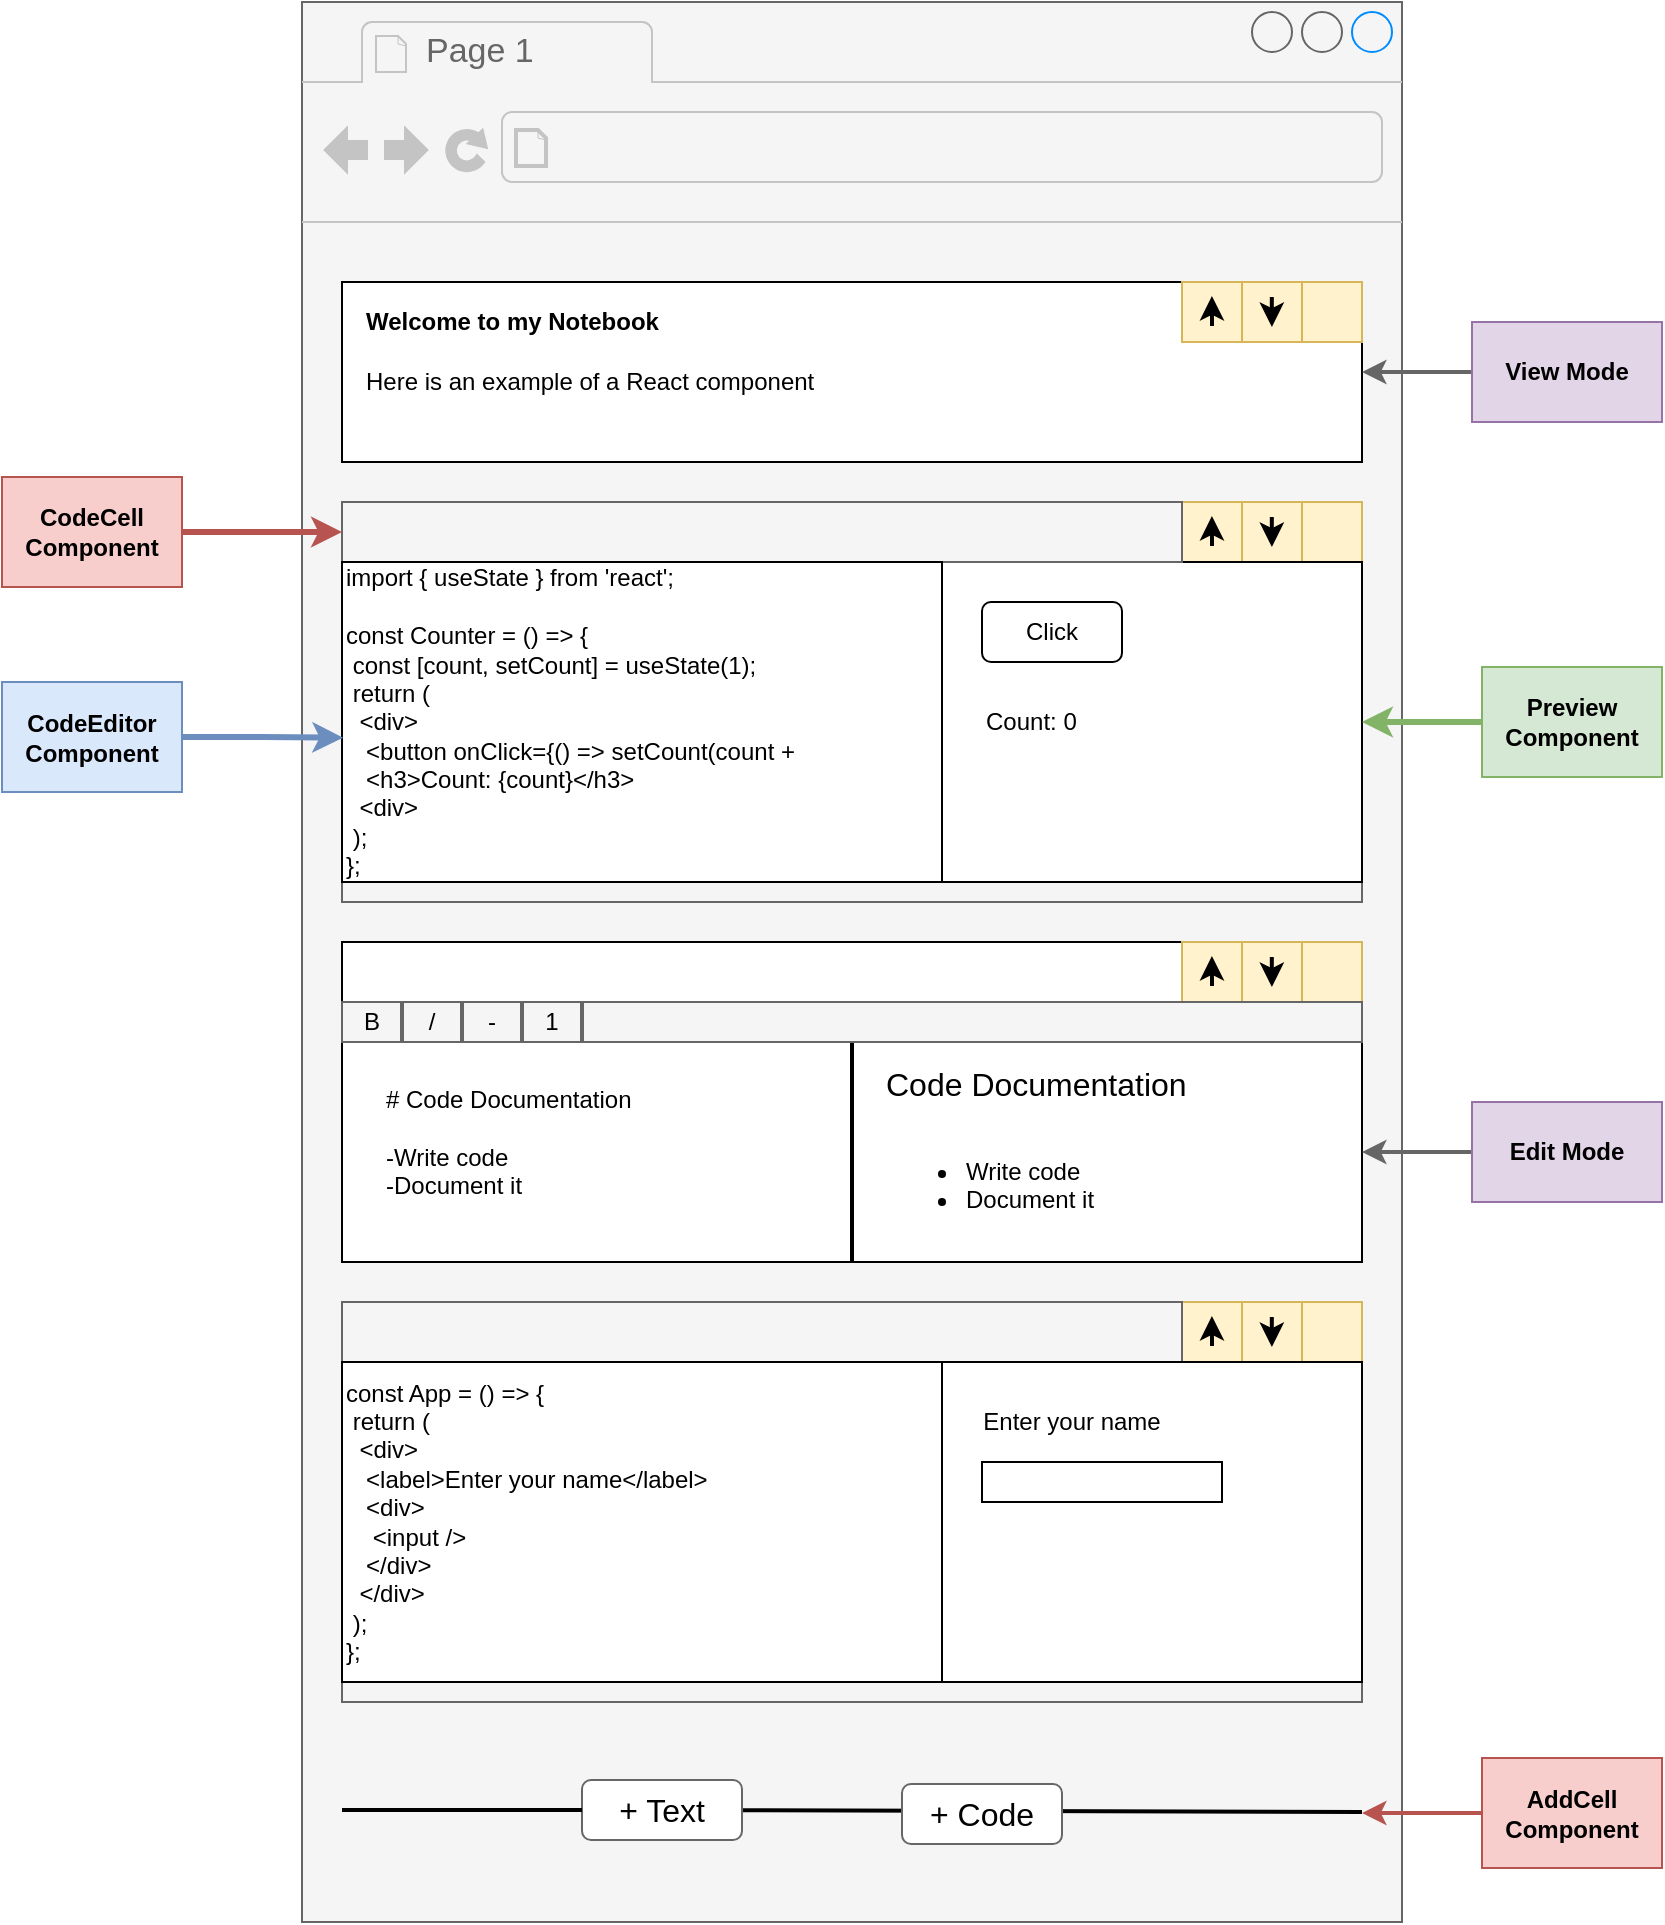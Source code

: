 <mxfile version="14.9.8" type="github" pages="9">
  <diagram id="6Rcdx9zYFWXz0OJYYDwT" name="Mockup">
    <mxGraphModel dx="1220" dy="711" grid="1" gridSize="10" guides="1" tooltips="1" connect="1" arrows="1" fold="1" page="1" pageScale="1" pageWidth="1500" pageHeight="1500" math="0" shadow="0">
      <root>
        <mxCell id="CP0yjphzE7fwtSNVHDh_-0" />
        <mxCell id="CP0yjphzE7fwtSNVHDh_-1" parent="CP0yjphzE7fwtSNVHDh_-0" />
        <mxCell id="CP0yjphzE7fwtSNVHDh_-2" value="" style="strokeWidth=1;shadow=0;dashed=0;align=center;html=1;shape=mxgraph.mockup.containers.browserWindow;rSize=0;strokeColor2=#008cff;strokeColor3=#c4c4c4;mainText=,;recursiveResize=0;fontStyle=1;fillColor=#f5f5f5;fontColor=#333333;strokeColor=#666666;fontSize=10;" parent="CP0yjphzE7fwtSNVHDh_-1" vertex="1">
          <mxGeometry x="540" y="270" width="550" height="960" as="geometry" />
        </mxCell>
        <mxCell id="CP0yjphzE7fwtSNVHDh_-3" value="Page 1" style="strokeWidth=1;shadow=0;dashed=0;align=center;html=1;shape=mxgraph.mockup.containers.anchor;fontSize=17;fontColor=#666666;align=left;" parent="CP0yjphzE7fwtSNVHDh_-2" vertex="1">
          <mxGeometry x="60" y="12" width="110" height="26" as="geometry" />
        </mxCell>
        <mxCell id="CP0yjphzE7fwtSNVHDh_-4" value="" style="strokeWidth=1;shadow=0;dashed=0;align=center;html=1;shape=mxgraph.mockup.containers.anchor;rSize=0;fontSize=17;fontColor=#666666;align=left;" parent="CP0yjphzE7fwtSNVHDh_-2" vertex="1">
          <mxGeometry x="130" y="60" width="250" height="26" as="geometry" />
        </mxCell>
        <mxCell id="CP0yjphzE7fwtSNVHDh_-5" value="" style="rounded=0;whiteSpace=wrap;html=1;" parent="CP0yjphzE7fwtSNVHDh_-2" vertex="1">
          <mxGeometry x="20" y="140" width="510" height="90" as="geometry" />
        </mxCell>
        <mxCell id="CP0yjphzE7fwtSNVHDh_-9" value="" style="group;fillColor=#fff2cc;strokeColor=#d6b656;" parent="CP0yjphzE7fwtSNVHDh_-2" vertex="1" connectable="0">
          <mxGeometry x="440" y="140" width="90" height="30" as="geometry" />
        </mxCell>
        <mxCell id="CP0yjphzE7fwtSNVHDh_-15" value="" style="group" parent="CP0yjphzE7fwtSNVHDh_-9" vertex="1" connectable="0">
          <mxGeometry width="90" height="30" as="geometry" />
        </mxCell>
        <mxCell id="CP0yjphzE7fwtSNVHDh_-8" value="" style="rounded=0;whiteSpace=wrap;html=1;fillColor=#fff2cc;strokeColor=#d6b656;" parent="CP0yjphzE7fwtSNVHDh_-15" vertex="1">
          <mxGeometry x="60" width="30" height="30" as="geometry" />
        </mxCell>
        <mxCell id="CP0yjphzE7fwtSNVHDh_-6" value="" style="rounded=0;whiteSpace=wrap;html=1;fillColor=#fff2cc;strokeColor=#d6b656;" parent="CP0yjphzE7fwtSNVHDh_-15" vertex="1">
          <mxGeometry width="30" height="30" as="geometry" />
        </mxCell>
        <mxCell id="CP0yjphzE7fwtSNVHDh_-12" value="" style="endArrow=classic;html=1;strokeWidth=2;" parent="CP0yjphzE7fwtSNVHDh_-15" edge="1">
          <mxGeometry width="50" height="50" relative="1" as="geometry">
            <mxPoint x="15" y="22" as="sourcePoint" />
            <mxPoint x="14.95" y="6.997" as="targetPoint" />
          </mxGeometry>
        </mxCell>
        <mxCell id="CP0yjphzE7fwtSNVHDh_-13" value="" style="endArrow=classic;html=1;strokeWidth=2;" parent="CP0yjphzE7fwtSNVHDh_-15" edge="1">
          <mxGeometry width="50" height="50" relative="1" as="geometry">
            <mxPoint x="44.9" y="7.497" as="sourcePoint" />
            <mxPoint x="44.95" y="22.5" as="targetPoint" />
          </mxGeometry>
        </mxCell>
        <mxCell id="CP0yjphzE7fwtSNVHDh_-14" value="" style="shape=image;html=1;verticalAlign=top;verticalLabelPosition=bottom;labelBackgroundColor=#ffffff;imageAspect=0;aspect=fixed;image=https://cdn4.iconfinder.com/data/icons/ionicons/512/icon-close-128.png" parent="CP0yjphzE7fwtSNVHDh_-15" vertex="1">
          <mxGeometry x="65" y="5" width="20" height="20" as="geometry" />
        </mxCell>
        <mxCell id="CP0yjphzE7fwtSNVHDh_-17" value="" style="rounded=0;whiteSpace=wrap;html=1;" parent="CP0yjphzE7fwtSNVHDh_-2" vertex="1">
          <mxGeometry x="20" y="250" width="510" height="200" as="geometry" />
        </mxCell>
        <mxCell id="CP0yjphzE7fwtSNVHDh_-18" value="" style="group;fillColor=#fff2cc;strokeColor=#d6b656;" parent="CP0yjphzE7fwtSNVHDh_-2" vertex="1" connectable="0">
          <mxGeometry x="440" y="250" width="90" height="30" as="geometry" />
        </mxCell>
        <mxCell id="CP0yjphzE7fwtSNVHDh_-19" value="" style="group" parent="CP0yjphzE7fwtSNVHDh_-18" vertex="1" connectable="0">
          <mxGeometry width="90" height="30" as="geometry" />
        </mxCell>
        <mxCell id="CP0yjphzE7fwtSNVHDh_-20" value="" style="rounded=0;whiteSpace=wrap;html=1;fillColor=#fff2cc;strokeColor=#d6b656;" parent="CP0yjphzE7fwtSNVHDh_-19" vertex="1">
          <mxGeometry x="60" width="30" height="30" as="geometry" />
        </mxCell>
        <mxCell id="CP0yjphzE7fwtSNVHDh_-21" value="" style="rounded=0;whiteSpace=wrap;html=1;fillColor=#fff2cc;strokeColor=#d6b656;" parent="CP0yjphzE7fwtSNVHDh_-19" vertex="1">
          <mxGeometry width="30" height="30" as="geometry" />
        </mxCell>
        <mxCell id="CP0yjphzE7fwtSNVHDh_-22" value="" style="endArrow=classic;html=1;strokeWidth=2;" parent="CP0yjphzE7fwtSNVHDh_-19" edge="1">
          <mxGeometry width="50" height="50" relative="1" as="geometry">
            <mxPoint x="15" y="22" as="sourcePoint" />
            <mxPoint x="14.95" y="6.997" as="targetPoint" />
          </mxGeometry>
        </mxCell>
        <mxCell id="CP0yjphzE7fwtSNVHDh_-23" value="" style="endArrow=classic;html=1;strokeWidth=2;" parent="CP0yjphzE7fwtSNVHDh_-19" edge="1">
          <mxGeometry width="50" height="50" relative="1" as="geometry">
            <mxPoint x="44.9" y="7.497" as="sourcePoint" />
            <mxPoint x="44.95" y="22.5" as="targetPoint" />
          </mxGeometry>
        </mxCell>
        <mxCell id="CP0yjphzE7fwtSNVHDh_-24" value="" style="shape=image;html=1;verticalAlign=top;verticalLabelPosition=bottom;labelBackgroundColor=#ffffff;imageAspect=0;aspect=fixed;image=https://cdn4.iconfinder.com/data/icons/ionicons/512/icon-close-128.png" parent="CP0yjphzE7fwtSNVHDh_-19" vertex="1">
          <mxGeometry x="65" y="5" width="20" height="20" as="geometry" />
        </mxCell>
        <mxCell id="CP0yjphzE7fwtSNVHDh_-25" value="" style="rounded=0;whiteSpace=wrap;html=1;" parent="CP0yjphzE7fwtSNVHDh_-2" vertex="1">
          <mxGeometry x="20" y="470" width="510" height="160" as="geometry" />
        </mxCell>
        <mxCell id="CP0yjphzE7fwtSNVHDh_-26" value="" style="group;fillColor=#fff2cc;strokeColor=#d6b656;" parent="CP0yjphzE7fwtSNVHDh_-2" vertex="1" connectable="0">
          <mxGeometry x="440" y="470" width="90" height="30" as="geometry" />
        </mxCell>
        <mxCell id="CP0yjphzE7fwtSNVHDh_-27" value="" style="group" parent="CP0yjphzE7fwtSNVHDh_-26" vertex="1" connectable="0">
          <mxGeometry width="90" height="30" as="geometry" />
        </mxCell>
        <mxCell id="CP0yjphzE7fwtSNVHDh_-28" value="" style="rounded=0;whiteSpace=wrap;html=1;fillColor=#fff2cc;strokeColor=#d6b656;" parent="CP0yjphzE7fwtSNVHDh_-27" vertex="1">
          <mxGeometry x="60" width="30" height="30" as="geometry" />
        </mxCell>
        <mxCell id="CP0yjphzE7fwtSNVHDh_-29" value="" style="rounded=0;whiteSpace=wrap;html=1;fillColor=#fff2cc;strokeColor=#d6b656;" parent="CP0yjphzE7fwtSNVHDh_-27" vertex="1">
          <mxGeometry width="30" height="30" as="geometry" />
        </mxCell>
        <mxCell id="CP0yjphzE7fwtSNVHDh_-30" value="" style="endArrow=classic;html=1;strokeWidth=2;" parent="CP0yjphzE7fwtSNVHDh_-27" edge="1">
          <mxGeometry width="50" height="50" relative="1" as="geometry">
            <mxPoint x="15" y="22" as="sourcePoint" />
            <mxPoint x="14.95" y="6.997" as="targetPoint" />
          </mxGeometry>
        </mxCell>
        <mxCell id="CP0yjphzE7fwtSNVHDh_-31" value="" style="endArrow=classic;html=1;strokeWidth=2;" parent="CP0yjphzE7fwtSNVHDh_-27" edge="1">
          <mxGeometry width="50" height="50" relative="1" as="geometry">
            <mxPoint x="44.9" y="7.497" as="sourcePoint" />
            <mxPoint x="44.95" y="22.5" as="targetPoint" />
          </mxGeometry>
        </mxCell>
        <mxCell id="CP0yjphzE7fwtSNVHDh_-32" value="" style="shape=image;html=1;verticalAlign=top;verticalLabelPosition=bottom;labelBackgroundColor=#ffffff;imageAspect=0;aspect=fixed;image=https://cdn4.iconfinder.com/data/icons/ionicons/512/icon-close-128.png" parent="CP0yjphzE7fwtSNVHDh_-27" vertex="1">
          <mxGeometry x="65" y="5" width="20" height="20" as="geometry" />
        </mxCell>
        <mxCell id="CP0yjphzE7fwtSNVHDh_-34" value="" style="rounded=0;whiteSpace=wrap;html=1;fillColor=#f5f5f5;strokeColor=#666666;fontColor=#333333;" parent="CP0yjphzE7fwtSNVHDh_-2" vertex="1">
          <mxGeometry x="20" y="440" width="510" height="10" as="geometry" />
        </mxCell>
        <mxCell id="CP0yjphzE7fwtSNVHDh_-36" value="Welcome to my Notebook" style="text;html=1;strokeColor=none;fillColor=none;align=left;verticalAlign=middle;whiteSpace=wrap;rounded=0;fontStyle=1" parent="CP0yjphzE7fwtSNVHDh_-2" vertex="1">
          <mxGeometry x="30" y="150" width="170" height="20" as="geometry" />
        </mxCell>
        <mxCell id="CP0yjphzE7fwtSNVHDh_-37" value="Here is an example of a React component" style="text;html=1;strokeColor=none;fillColor=none;align=left;verticalAlign=middle;whiteSpace=wrap;rounded=0;fontStyle=0" parent="CP0yjphzE7fwtSNVHDh_-2" vertex="1">
          <mxGeometry x="30" y="180" width="390" height="20" as="geometry" />
        </mxCell>
        <mxCell id="CP0yjphzE7fwtSNVHDh_-38" value="" style="rounded=0;whiteSpace=wrap;html=1;" parent="CP0yjphzE7fwtSNVHDh_-2" vertex="1">
          <mxGeometry x="20" y="650" width="510" height="200" as="geometry" />
        </mxCell>
        <mxCell id="CP0yjphzE7fwtSNVHDh_-39" value="" style="group;fillColor=#fff2cc;strokeColor=#d6b656;" parent="CP0yjphzE7fwtSNVHDh_-2" vertex="1" connectable="0">
          <mxGeometry x="440" y="650" width="90" height="30" as="geometry" />
        </mxCell>
        <mxCell id="CP0yjphzE7fwtSNVHDh_-40" value="" style="group" parent="CP0yjphzE7fwtSNVHDh_-39" vertex="1" connectable="0">
          <mxGeometry width="90" height="30" as="geometry" />
        </mxCell>
        <mxCell id="CP0yjphzE7fwtSNVHDh_-41" value="" style="rounded=0;whiteSpace=wrap;html=1;fillColor=#fff2cc;strokeColor=#d6b656;" parent="CP0yjphzE7fwtSNVHDh_-40" vertex="1">
          <mxGeometry x="60" width="30" height="30" as="geometry" />
        </mxCell>
        <mxCell id="CP0yjphzE7fwtSNVHDh_-42" value="" style="rounded=0;whiteSpace=wrap;html=1;fillColor=#fff2cc;strokeColor=#d6b656;" parent="CP0yjphzE7fwtSNVHDh_-40" vertex="1">
          <mxGeometry width="30" height="30" as="geometry" />
        </mxCell>
        <mxCell id="CP0yjphzE7fwtSNVHDh_-43" value="" style="endArrow=classic;html=1;strokeWidth=2;" parent="CP0yjphzE7fwtSNVHDh_-40" edge="1">
          <mxGeometry width="50" height="50" relative="1" as="geometry">
            <mxPoint x="15" y="22" as="sourcePoint" />
            <mxPoint x="14.95" y="6.997" as="targetPoint" />
          </mxGeometry>
        </mxCell>
        <mxCell id="CP0yjphzE7fwtSNVHDh_-44" value="" style="endArrow=classic;html=1;strokeWidth=2;" parent="CP0yjphzE7fwtSNVHDh_-40" edge="1">
          <mxGeometry width="50" height="50" relative="1" as="geometry">
            <mxPoint x="44.9" y="7.497" as="sourcePoint" />
            <mxPoint x="44.95" y="22.5" as="targetPoint" />
          </mxGeometry>
        </mxCell>
        <mxCell id="CP0yjphzE7fwtSNVHDh_-45" value="" style="shape=image;html=1;verticalAlign=top;verticalLabelPosition=bottom;labelBackgroundColor=#ffffff;imageAspect=0;aspect=fixed;image=https://cdn4.iconfinder.com/data/icons/ionicons/512/icon-close-128.png" parent="CP0yjphzE7fwtSNVHDh_-40" vertex="1">
          <mxGeometry x="65" y="5" width="20" height="20" as="geometry" />
        </mxCell>
        <mxCell id="CP0yjphzE7fwtSNVHDh_-46" value="" style="rounded=0;whiteSpace=wrap;html=1;fillColor=#f5f5f5;strokeColor=#666666;fontColor=#333333;" parent="CP0yjphzE7fwtSNVHDh_-2" vertex="1">
          <mxGeometry x="20" y="840" width="510" height="10" as="geometry" />
        </mxCell>
        <mxCell id="CP0yjphzE7fwtSNVHDh_-47" value="" style="rounded=0;whiteSpace=wrap;html=1;fillColor=#f5f5f5;strokeColor=#666666;fontColor=#333333;" parent="CP0yjphzE7fwtSNVHDh_-2" vertex="1">
          <mxGeometry x="20" y="650" width="420" height="30" as="geometry" />
        </mxCell>
        <mxCell id="CP0yjphzE7fwtSNVHDh_-48" value="" style="shape=image;html=1;verticalAlign=top;verticalLabelPosition=bottom;labelBackgroundColor=#ffffff;imageAspect=0;aspect=fixed;image=https://cdn4.iconfinder.com/data/icons/essential-app-1/16/dot-more-menu-hide-128.png" parent="CP0yjphzE7fwtSNVHDh_-2" vertex="1">
          <mxGeometry x="270" y="840" width="10" height="10" as="geometry" />
        </mxCell>
        <mxCell id="CP0yjphzE7fwtSNVHDh_-52" value="" style="rounded=0;whiteSpace=wrap;html=1;align=left;" parent="CP0yjphzE7fwtSNVHDh_-2" vertex="1">
          <mxGeometry x="320" y="280" width="210" height="160" as="geometry" />
        </mxCell>
        <mxCell id="CP0yjphzE7fwtSNVHDh_-53" value="" style="rounded=0;whiteSpace=wrap;html=1;align=left;" parent="CP0yjphzE7fwtSNVHDh_-2" vertex="1">
          <mxGeometry x="320" y="680" width="210" height="160" as="geometry" />
        </mxCell>
        <mxCell id="CP0yjphzE7fwtSNVHDh_-54" value="const App = () =&amp;gt; {&lt;br&gt;&lt;span style=&quot;white-space: pre&quot;&gt;	&lt;/span&gt;return (&lt;br&gt;&lt;span style=&quot;white-space: pre&quot;&gt;	&lt;/span&gt;&lt;span style=&quot;white-space: pre&quot;&gt;	&lt;/span&gt;&amp;lt;div&amp;gt;&lt;br&gt;&lt;span style=&quot;white-space: pre&quot;&gt;	&lt;/span&gt;&lt;span style=&quot;white-space: pre&quot;&gt;	&lt;/span&gt;&lt;span style=&quot;white-space: pre&quot;&gt;	&lt;/span&gt;&amp;lt;label&amp;gt;Enter your name&amp;lt;/label&amp;gt;&lt;br&gt;&lt;span style=&quot;white-space: pre&quot;&gt;	&lt;/span&gt;&lt;span style=&quot;white-space: pre&quot;&gt;	&lt;/span&gt;&lt;span style=&quot;white-space: pre&quot;&gt;	&lt;/span&gt;&amp;lt;div&amp;gt;&lt;br&gt;&lt;span style=&quot;white-space: pre&quot;&gt;	&lt;/span&gt;&lt;span style=&quot;white-space: pre&quot;&gt;	&lt;/span&gt;&lt;span style=&quot;white-space: pre&quot;&gt;	&lt;/span&gt;&lt;span style=&quot;white-space: pre&quot;&gt;	&lt;/span&gt;&amp;lt;input /&amp;gt;&lt;br&gt;&lt;span style=&quot;white-space: pre&quot;&gt;	&lt;/span&gt;&lt;span style=&quot;white-space: pre&quot;&gt;	&lt;/span&gt;&lt;span style=&quot;white-space: pre&quot;&gt;	&lt;/span&gt;&amp;lt;/div&amp;gt;&lt;br&gt;&lt;span style=&quot;white-space: pre&quot;&gt;	&lt;/span&gt;&lt;span style=&quot;white-space: pre&quot;&gt;	&lt;/span&gt;&amp;lt;/div&amp;gt;&lt;br&gt;&lt;span style=&quot;white-space: pre&quot;&gt;	&lt;/span&gt;);&lt;br&gt;};" style="rounded=0;whiteSpace=wrap;html=1;align=left;" parent="CP0yjphzE7fwtSNVHDh_-2" vertex="1">
          <mxGeometry x="20" y="680" width="300" height="160" as="geometry" />
        </mxCell>
        <mxCell id="CP0yjphzE7fwtSNVHDh_-55" value="Click" style="rounded=1;whiteSpace=wrap;html=1;align=center;" parent="CP0yjphzE7fwtSNVHDh_-2" vertex="1">
          <mxGeometry x="340" y="300" width="70" height="30" as="geometry" />
        </mxCell>
        <mxCell id="CP0yjphzE7fwtSNVHDh_-56" value="Count: 0" style="text;html=1;strokeColor=none;fillColor=none;align=left;verticalAlign=middle;whiteSpace=wrap;rounded=0;" parent="CP0yjphzE7fwtSNVHDh_-2" vertex="1">
          <mxGeometry x="340" y="350" width="80" height="20" as="geometry" />
        </mxCell>
        <mxCell id="jGx_uu52rHeryz3fzdoo-0" value="" style="endArrow=none;html=1;fontSize=16;strokeWidth=2;exitX=0.5;exitY=1;exitDx=0;exitDy=0;entryX=0.5;entryY=1;entryDx=0;entryDy=0;" edge="1" parent="CP0yjphzE7fwtSNVHDh_-2" source="CP0yjphzE7fwtSNVHDh_-25" target="jGx_uu52rHeryz3fzdoo-1">
          <mxGeometry width="50" height="50" relative="1" as="geometry">
            <mxPoint x="230" y="520" as="sourcePoint" />
            <mxPoint x="280" y="470" as="targetPoint" />
          </mxGeometry>
        </mxCell>
        <mxCell id="jGx_uu52rHeryz3fzdoo-1" value="" style="rounded=0;whiteSpace=wrap;html=1;fontSize=16;strokeWidth=1;fillColor=#f5f5f5;align=center;strokeColor=#666666;fontColor=#333333;" vertex="1" parent="CP0yjphzE7fwtSNVHDh_-2">
          <mxGeometry x="20" y="500" width="510" height="20" as="geometry" />
        </mxCell>
        <mxCell id="jGx_uu52rHeryz3fzdoo-51" value="# Code Documentation&lt;br&gt;&lt;br&gt;-Write code&lt;br&gt;-Document it" style="text;html=1;strokeColor=none;fillColor=none;align=left;verticalAlign=middle;whiteSpace=wrap;rounded=0;fontStyle=0" vertex="1" parent="CP0yjphzE7fwtSNVHDh_-2">
          <mxGeometry x="40" y="540" width="205" height="60" as="geometry" />
        </mxCell>
        <mxCell id="jGx_uu52rHeryz3fzdoo-52" value="&lt;font style=&quot;font-size: 16px&quot;&gt;Code Documentation&lt;/font&gt;&lt;br&gt;&lt;br&gt;&lt;ul&gt;&lt;li&gt;Write code&lt;/li&gt;&lt;li&gt;Document it&lt;/li&gt;&lt;/ul&gt;" style="text;html=1;strokeColor=none;fillColor=none;align=left;verticalAlign=middle;whiteSpace=wrap;rounded=0;fontStyle=0" vertex="1" parent="CP0yjphzE7fwtSNVHDh_-2">
          <mxGeometry x="290" y="530" width="205" height="90" as="geometry" />
        </mxCell>
        <mxCell id="jGx_uu52rHeryz3fzdoo-54" value="" style="endArrow=none;html=1;fontSize=16;strokeWidth=2;" edge="1" parent="CP0yjphzE7fwtSNVHDh_-2">
          <mxGeometry width="50" height="50" relative="1" as="geometry">
            <mxPoint x="80" y="520" as="sourcePoint" />
            <mxPoint x="80" y="500" as="targetPoint" />
          </mxGeometry>
        </mxCell>
        <mxCell id="jGx_uu52rHeryz3fzdoo-58" value="B" style="text;html=1;strokeColor=none;fillColor=none;align=center;verticalAlign=middle;whiteSpace=wrap;rounded=0;fontSize=12;" vertex="1" parent="CP0yjphzE7fwtSNVHDh_-2">
          <mxGeometry x="25" y="500" width="20" height="20" as="geometry" />
        </mxCell>
        <mxCell id="jGx_uu52rHeryz3fzdoo-59" value="/" style="text;html=1;strokeColor=none;fillColor=none;align=center;verticalAlign=middle;whiteSpace=wrap;rounded=0;fontSize=12;" vertex="1" parent="CP0yjphzE7fwtSNVHDh_-2">
          <mxGeometry x="55" y="500" width="20" height="20" as="geometry" />
        </mxCell>
        <mxCell id="jGx_uu52rHeryz3fzdoo-60" value="-" style="text;html=1;strokeColor=none;fillColor=none;align=center;verticalAlign=middle;whiteSpace=wrap;rounded=0;fontSize=12;" vertex="1" parent="CP0yjphzE7fwtSNVHDh_-2">
          <mxGeometry x="85" y="500" width="20" height="20" as="geometry" />
        </mxCell>
        <mxCell id="jGx_uu52rHeryz3fzdoo-61" value="1" style="text;html=1;strokeColor=none;fillColor=none;align=center;verticalAlign=middle;whiteSpace=wrap;rounded=0;fontSize=12;" vertex="1" parent="CP0yjphzE7fwtSNVHDh_-2">
          <mxGeometry x="115" y="500" width="20" height="20" as="geometry" />
        </mxCell>
        <mxCell id="aBJXKSp5cydZLjzdyeFB-0" value="" style="endArrow=none;html=1;fontSize=16;fontColor=#000000;strokeWidth=2;startArrow=none;" edge="1" parent="CP0yjphzE7fwtSNVHDh_-2" source="aBJXKSp5cydZLjzdyeFB-1">
          <mxGeometry width="50" height="50" relative="1" as="geometry">
            <mxPoint x="20" y="905" as="sourcePoint" />
            <mxPoint x="530" y="905" as="targetPoint" />
          </mxGeometry>
        </mxCell>
        <mxCell id="aBJXKSp5cydZLjzdyeFB-1" value="+ Text" style="rounded=1;whiteSpace=wrap;html=1;fontSize=16;fontColor=#000000;strokeColor=#666666;strokeWidth=1;fillColor=#ffffff;align=center;" vertex="1" parent="CP0yjphzE7fwtSNVHDh_-2">
          <mxGeometry x="140" y="889" width="80" height="30" as="geometry" />
        </mxCell>
        <mxCell id="aBJXKSp5cydZLjzdyeFB-3" value="" style="endArrow=none;html=1;fontSize=16;fontColor=#000000;strokeWidth=2;" edge="1" parent="CP0yjphzE7fwtSNVHDh_-2" target="aBJXKSp5cydZLjzdyeFB-1">
          <mxGeometry width="50" height="50" relative="1" as="geometry">
            <mxPoint x="20" y="904" as="sourcePoint" />
            <mxPoint x="530" y="905.0" as="targetPoint" />
          </mxGeometry>
        </mxCell>
        <mxCell id="aBJXKSp5cydZLjzdyeFB-4" value="+ Code" style="rounded=1;whiteSpace=wrap;html=1;fontSize=16;fontColor=#000000;strokeColor=#666666;strokeWidth=1;fillColor=#ffffff;align=center;" vertex="1" parent="CP0yjphzE7fwtSNVHDh_-2">
          <mxGeometry x="300" y="891" width="80" height="30" as="geometry" />
        </mxCell>
        <mxCell id="CP0yjphzE7fwtSNVHDh_-33" value="" style="rounded=0;whiteSpace=wrap;html=1;fillColor=#f5f5f5;strokeColor=#666666;fontColor=#333333;" parent="CP0yjphzE7fwtSNVHDh_-1" vertex="1">
          <mxGeometry x="560" y="520" width="420" height="30" as="geometry" />
        </mxCell>
        <mxCell id="CP0yjphzE7fwtSNVHDh_-35" value="" style="shape=image;html=1;verticalAlign=top;verticalLabelPosition=bottom;labelBackgroundColor=#ffffff;imageAspect=0;aspect=fixed;image=https://cdn4.iconfinder.com/data/icons/essential-app-1/16/dot-more-menu-hide-128.png" parent="CP0yjphzE7fwtSNVHDh_-1" vertex="1">
          <mxGeometry x="810" y="710" width="10" height="10" as="geometry" />
        </mxCell>
        <mxCell id="CP0yjphzE7fwtSNVHDh_-50" value="import { useState } from &#39;react&#39;;&lt;br&gt;&lt;br&gt;const Counter = () =&amp;gt; {&lt;br&gt;&lt;span style=&quot;white-space: pre&quot;&gt;	&lt;/span&gt;const [count, setCount] = useState(1);&lt;br&gt;&lt;span style=&quot;white-space: pre&quot;&gt;	&lt;/span&gt;return (&lt;br&gt;&lt;span style=&quot;white-space: pre&quot;&gt;	&lt;/span&gt;&lt;span style=&quot;white-space: pre&quot;&gt;	&lt;/span&gt;&amp;lt;div&amp;gt;&lt;br&gt;&lt;span style=&quot;white-space: pre&quot;&gt;	&lt;/span&gt;&lt;span style=&quot;white-space: pre&quot;&gt;	&lt;/span&gt;&lt;span style=&quot;white-space: pre&quot;&gt;	&lt;/span&gt;&amp;lt;button onClick={() =&amp;gt; setCount(count +&lt;br&gt;&lt;span style=&quot;white-space: pre&quot;&gt;	&lt;/span&gt;&lt;span style=&quot;white-space: pre&quot;&gt;	&lt;/span&gt;&lt;span style=&quot;white-space: pre&quot;&gt;	&lt;/span&gt;&amp;lt;h3&amp;gt;Count: {count}&amp;lt;/h3&amp;gt;&lt;br&gt;&lt;span style=&quot;white-space: pre&quot;&gt;	&lt;/span&gt;&lt;span style=&quot;white-space: pre&quot;&gt;	&lt;/span&gt;&amp;lt;div&amp;gt;&lt;br&gt;&lt;span style=&quot;white-space: pre&quot;&gt;	&lt;/span&gt;);&lt;br&gt;};" style="rounded=0;whiteSpace=wrap;html=1;align=left;" parent="CP0yjphzE7fwtSNVHDh_-1" vertex="1">
          <mxGeometry x="560" y="550" width="300" height="160" as="geometry" />
        </mxCell>
        <mxCell id="CP0yjphzE7fwtSNVHDh_-63" style="edgeStyle=orthogonalEdgeStyle;rounded=0;orthogonalLoop=1;jettySize=auto;html=1;entryX=0;entryY=0.5;entryDx=0;entryDy=0;strokeWidth=3;fillColor=#f8cecc;strokeColor=#b85450;" parent="CP0yjphzE7fwtSNVHDh_-1" source="CP0yjphzE7fwtSNVHDh_-60" target="CP0yjphzE7fwtSNVHDh_-33" edge="1">
          <mxGeometry relative="1" as="geometry" />
        </mxCell>
        <mxCell id="CP0yjphzE7fwtSNVHDh_-60" value="CodeCell Component" style="rounded=0;whiteSpace=wrap;html=1;align=center;fillColor=#f8cecc;strokeColor=#b85450;fontStyle=1" parent="CP0yjphzE7fwtSNVHDh_-1" vertex="1">
          <mxGeometry x="390" y="507.5" width="90" height="55" as="geometry" />
        </mxCell>
        <mxCell id="CP0yjphzE7fwtSNVHDh_-64" style="edgeStyle=orthogonalEdgeStyle;rounded=0;orthogonalLoop=1;jettySize=auto;html=1;entryX=0.002;entryY=0.549;entryDx=0;entryDy=0;entryPerimeter=0;strokeWidth=3;fillColor=#dae8fc;strokeColor=#6c8ebf;" parent="CP0yjphzE7fwtSNVHDh_-1" source="CP0yjphzE7fwtSNVHDh_-61" target="CP0yjphzE7fwtSNVHDh_-50" edge="1">
          <mxGeometry relative="1" as="geometry" />
        </mxCell>
        <mxCell id="CP0yjphzE7fwtSNVHDh_-61" value="CodeEditor Component" style="rounded=0;whiteSpace=wrap;html=1;align=center;fillColor=#dae8fc;strokeColor=#6c8ebf;fontStyle=1" parent="CP0yjphzE7fwtSNVHDh_-1" vertex="1">
          <mxGeometry x="390" y="610" width="90" height="55" as="geometry" />
        </mxCell>
        <mxCell id="CP0yjphzE7fwtSNVHDh_-66" style="edgeStyle=orthogonalEdgeStyle;rounded=0;orthogonalLoop=1;jettySize=auto;html=1;entryX=1;entryY=0.5;entryDx=0;entryDy=0;strokeWidth=3;fillColor=#d5e8d4;strokeColor=#82b366;" parent="CP0yjphzE7fwtSNVHDh_-1" source="CP0yjphzE7fwtSNVHDh_-62" target="CP0yjphzE7fwtSNVHDh_-52" edge="1">
          <mxGeometry relative="1" as="geometry" />
        </mxCell>
        <mxCell id="CP0yjphzE7fwtSNVHDh_-62" value="Preview Component" style="rounded=0;whiteSpace=wrap;html=1;align=center;fillColor=#d5e8d4;strokeColor=#82b366;fontStyle=1" parent="CP0yjphzE7fwtSNVHDh_-1" vertex="1">
          <mxGeometry x="1130" y="602.5" width="90" height="55" as="geometry" />
        </mxCell>
        <mxCell id="CP0yjphzE7fwtSNVHDh_-67" value="Enter your name" style="text;html=1;strokeColor=none;fillColor=none;align=center;verticalAlign=middle;whiteSpace=wrap;rounded=0;" parent="CP0yjphzE7fwtSNVHDh_-1" vertex="1">
          <mxGeometry x="870" y="970" width="110" height="20" as="geometry" />
        </mxCell>
        <mxCell id="CP0yjphzE7fwtSNVHDh_-68" value="" style="rounded=0;whiteSpace=wrap;html=1;align=center;" parent="CP0yjphzE7fwtSNVHDh_-1" vertex="1">
          <mxGeometry x="880" y="1000" width="120" height="20" as="geometry" />
        </mxCell>
        <mxCell id="jGx_uu52rHeryz3fzdoo-53" value="" style="endArrow=none;html=1;fontSize=16;strokeWidth=2;strokeColor=#666;" edge="1" parent="CP0yjphzE7fwtSNVHDh_-1">
          <mxGeometry width="50" height="50" relative="1" as="geometry">
            <mxPoint x="590" y="790" as="sourcePoint" />
            <mxPoint x="590" y="770" as="targetPoint" />
          </mxGeometry>
        </mxCell>
        <mxCell id="jGx_uu52rHeryz3fzdoo-55" value="" style="endArrow=none;html=1;fontSize=16;strokeWidth=2;strokeColor=#666;" edge="1" parent="CP0yjphzE7fwtSNVHDh_-1">
          <mxGeometry width="50" height="50" relative="1" as="geometry">
            <mxPoint x="650" y="790" as="sourcePoint" />
            <mxPoint x="650" y="770" as="targetPoint" />
          </mxGeometry>
        </mxCell>
        <mxCell id="jGx_uu52rHeryz3fzdoo-56" value="" style="endArrow=none;html=1;fontSize=16;strokeWidth=2;strokeColor=#666;" edge="1" parent="CP0yjphzE7fwtSNVHDh_-1">
          <mxGeometry width="50" height="50" relative="1" as="geometry">
            <mxPoint x="680" y="790" as="sourcePoint" />
            <mxPoint x="680" y="770" as="targetPoint" />
          </mxGeometry>
        </mxCell>
        <mxCell id="jGx_uu52rHeryz3fzdoo-57" value="" style="endArrow=none;html=1;fontSize=16;strokeWidth=2;strokeColor=#666;" edge="1" parent="CP0yjphzE7fwtSNVHDh_-1">
          <mxGeometry width="50" height="50" relative="1" as="geometry">
            <mxPoint x="620" y="790" as="sourcePoint" />
            <mxPoint x="620" y="770" as="targetPoint" />
          </mxGeometry>
        </mxCell>
        <mxCell id="jGx_uu52rHeryz3fzdoo-63" style="edgeStyle=orthogonalEdgeStyle;rounded=0;orthogonalLoop=1;jettySize=auto;html=1;entryX=1;entryY=0.5;entryDx=0;entryDy=0;fontSize=12;strokeColor=#666;strokeWidth=2;" edge="1" parent="CP0yjphzE7fwtSNVHDh_-1" source="jGx_uu52rHeryz3fzdoo-62" target="CP0yjphzE7fwtSNVHDh_-5">
          <mxGeometry relative="1" as="geometry" />
        </mxCell>
        <mxCell id="jGx_uu52rHeryz3fzdoo-62" value="&lt;b&gt;View Mode&lt;/b&gt;" style="rounded=0;whiteSpace=wrap;html=1;fontSize=12;strokeColor=#9673a6;strokeWidth=1;fillColor=#e1d5e7;align=center;" vertex="1" parent="CP0yjphzE7fwtSNVHDh_-1">
          <mxGeometry x="1125" y="430" width="95" height="50" as="geometry" />
        </mxCell>
        <mxCell id="jGx_uu52rHeryz3fzdoo-64" style="edgeStyle=orthogonalEdgeStyle;rounded=0;orthogonalLoop=1;jettySize=auto;html=1;entryX=1;entryY=0.5;entryDx=0;entryDy=0;fontSize=12;strokeColor=#666;strokeWidth=2;" edge="1" parent="CP0yjphzE7fwtSNVHDh_-1" source="jGx_uu52rHeryz3fzdoo-65">
          <mxGeometry relative="1" as="geometry">
            <mxPoint x="1070.0" y="845" as="targetPoint" />
          </mxGeometry>
        </mxCell>
        <mxCell id="jGx_uu52rHeryz3fzdoo-65" value="&lt;b&gt;Edit Mode&lt;/b&gt;" style="rounded=0;whiteSpace=wrap;html=1;fontSize=12;strokeColor=#9673a6;strokeWidth=1;fillColor=#e1d5e7;align=center;" vertex="1" parent="CP0yjphzE7fwtSNVHDh_-1">
          <mxGeometry x="1125" y="820" width="95" height="50" as="geometry" />
        </mxCell>
        <mxCell id="aBJXKSp5cydZLjzdyeFB-6" style="edgeStyle=orthogonalEdgeStyle;rounded=0;orthogonalLoop=1;jettySize=auto;html=1;fontSize=16;fontColor=#000000;strokeColor=#b85450;strokeWidth=2;fillColor=#f8cecc;" edge="1" parent="CP0yjphzE7fwtSNVHDh_-1" source="aBJXKSp5cydZLjzdyeFB-5">
          <mxGeometry relative="1" as="geometry">
            <mxPoint x="1070" y="1175.5" as="targetPoint" />
          </mxGeometry>
        </mxCell>
        <mxCell id="aBJXKSp5cydZLjzdyeFB-5" value="AddCell&lt;br&gt;Component" style="rounded=0;whiteSpace=wrap;html=1;align=center;fillColor=#f8cecc;strokeColor=#b85450;fontStyle=1" vertex="1" parent="CP0yjphzE7fwtSNVHDh_-1">
          <mxGeometry x="1130" y="1148" width="90" height="55" as="geometry" />
        </mxCell>
      </root>
    </mxGraphModel>
  </diagram>
  <diagram id="azpn-qpVGMMVkhmDF1WK" name="Challenges">
    <mxGraphModel dx="715" dy="417" grid="1" gridSize="10" guides="1" tooltips="1" connect="1" arrows="1" fold="1" page="1" pageScale="1" pageWidth="850" pageHeight="1100" math="0" shadow="0">
      <root>
        <mxCell id="0" />
        <mxCell id="1" parent="0" />
        <mxCell id="xtcRVrNBoYHuHILQOcOX-1" value="&lt;b style=&quot;font-size: 30px;&quot;&gt;CHALLENGES&lt;/b&gt;" style="text;html=1;strokeColor=none;fillColor=none;align=center;verticalAlign=middle;whiteSpace=wrap;rounded=0;fontSize=30;" vertex="1" parent="1">
          <mxGeometry x="317" y="140" width="217" height="80" as="geometry" />
        </mxCell>
        <mxCell id="xtcRVrNBoYHuHILQOcOX-2" value="&lt;font style=&quot;font-size: 16px&quot;&gt;Code will be provided to Preview as a &lt;i&gt;&lt;b&gt;string.&lt;/b&gt;&lt;/i&gt; We have to execute it safely.&lt;/font&gt;" style="rounded=0;whiteSpace=wrap;html=1;fontSize=16;align=center;" vertex="1" parent="1">
          <mxGeometry x="135" y="230" width="580" height="60" as="geometry" />
        </mxCell>
        <mxCell id="xtcRVrNBoYHuHILQOcOX-3" value="This code might have advanced JS syntax in it (like JSX) that your browser doesn&#39;t know how to execute." style="rounded=0;whiteSpace=wrap;html=1;fontSize=16;align=center;" vertex="1" parent="1">
          <mxGeometry x="134.5" y="310" width="580" height="60" as="geometry" />
        </mxCell>
        <mxCell id="xtcRVrNBoYHuHILQOcOX-4" value="The code might have import statements for other JS files or CSS. We have to deal with those import statements &lt;b&gt;&lt;i&gt;before&lt;/i&gt;&lt;/b&gt; executing the code." style="rounded=0;whiteSpace=wrap;html=1;fontSize=16;align=center;" vertex="1" parent="1">
          <mxGeometry x="135" y="390" width="580" height="60" as="geometry" />
        </mxCell>
      </root>
    </mxGraphModel>
  </diagram>
  <diagram id="G7UtZYZEawbdLZfH98UV" name="Challenge #2">
    <mxGraphModel dx="1037" dy="604" grid="1" gridSize="10" guides="1" tooltips="1" connect="1" arrows="1" fold="1" page="1" pageScale="1" pageWidth="850" pageHeight="1100" math="0" shadow="0">
      <root>
        <mxCell id="6Wg-wV66OFZSOalKFGKc-0" />
        <mxCell id="6Wg-wV66OFZSOalKFGKc-1" parent="6Wg-wV66OFZSOalKFGKc-0" />
        <mxCell id="BGtWX-x1zA_87c5vgKgy-0" value="This code might have advanced JS syntax in it (like JSX) that your browser doesn&#39;t know how to execute." style="rounded=0;whiteSpace=wrap;html=1;fontSize=16;align=center;" vertex="1" parent="6Wg-wV66OFZSOalKFGKc-1">
          <mxGeometry x="135" y="50" width="580" height="60" as="geometry" />
        </mxCell>
        <mxCell id="BGtWX-x1zA_87c5vgKgy-1" value="Use a transpiler! - Babel" style="rounded=1;whiteSpace=wrap;html=1;fontSize=16;align=center;fillColor=#d5e8d4;strokeColor=#82b366;" vertex="1" parent="6Wg-wV66OFZSOalKFGKc-1">
          <mxGeometry x="320" y="130" width="210" height="50" as="geometry" />
        </mxCell>
        <mxCell id="BGtWX-x1zA_87c5vgKgy-6" style="edgeStyle=orthogonalEdgeStyle;rounded=0;orthogonalLoop=1;jettySize=auto;html=1;entryX=0.5;entryY=0;entryDx=0;entryDy=0;fontSize=16;strokeWidth=3;" edge="1" parent="6Wg-wV66OFZSOalKFGKc-1" source="BGtWX-x1zA_87c5vgKgy-2" target="BGtWX-x1zA_87c5vgKgy-3">
          <mxGeometry relative="1" as="geometry" />
        </mxCell>
        <mxCell id="BGtWX-x1zA_87c5vgKgy-2" value="const App = () =&amp;gt; &amp;lt;div&amp;gt;Text&amp;lt;/div&amp;gt;;" style="rounded=0;whiteSpace=wrap;html=1;fontSize=16;align=left;" vertex="1" parent="6Wg-wV66OFZSOalKFGKc-1">
          <mxGeometry x="173" y="260" width="385" height="90" as="geometry" />
        </mxCell>
        <mxCell id="BGtWX-x1zA_87c5vgKgy-7" style="edgeStyle=orthogonalEdgeStyle;rounded=0;orthogonalLoop=1;jettySize=auto;html=1;entryX=0.5;entryY=0;entryDx=0;entryDy=0;fontSize=16;strokeWidth=3;" edge="1" parent="6Wg-wV66OFZSOalKFGKc-1" source="BGtWX-x1zA_87c5vgKgy-3" target="BGtWX-x1zA_87c5vgKgy-5">
          <mxGeometry relative="1" as="geometry" />
        </mxCell>
        <mxCell id="BGtWX-x1zA_87c5vgKgy-3" value="&lt;b&gt;&lt;font style=&quot;font-size: 25px&quot;&gt;Transpiler&lt;/font&gt;&lt;/b&gt;&lt;br&gt;Babel" style="rounded=1;whiteSpace=wrap;html=1;fontSize=16;align=center;fillColor=#e1d5e7;strokeColor=#9673a6;" vertex="1" parent="6Wg-wV66OFZSOalKFGKc-1">
          <mxGeometry x="290.5" y="380" width="150" height="70" as="geometry" />
        </mxCell>
        <mxCell id="BGtWX-x1zA_87c5vgKgy-5" value="var App = function App() {&lt;br style=&quot;font-size: 13px;&quot;&gt;&lt;span style=&quot;white-space: pre; font-size: 13px;&quot;&gt;	&lt;/span&gt;return /*#__PURE__*/React.createElement(&quot;div&quot;, null, &#39;Text&#39;);&lt;br style=&quot;font-size: 13px;&quot;&gt;};" style="rounded=0;whiteSpace=wrap;html=1;fontSize=13;align=left;" vertex="1" parent="6Wg-wV66OFZSOalKFGKc-1">
          <mxGeometry x="173" y="500" width="385" height="90" as="geometry" />
        </mxCell>
        <mxCell id="BGtWX-x1zA_87c5vgKgy-8" value="Can&#39;t execute in the user&#39;s browser" style="text;html=1;strokeColor=none;fillColor=none;align=left;verticalAlign=middle;whiteSpace=wrap;rounded=0;fontSize=13;" vertex="1" parent="6Wg-wV66OFZSOalKFGKc-1">
          <mxGeometry x="568" y="295" width="110" height="20" as="geometry" />
        </mxCell>
        <mxCell id="BGtWX-x1zA_87c5vgKgy-9" value="Safe to execute" style="text;html=1;strokeColor=none;fillColor=none;align=left;verticalAlign=middle;whiteSpace=wrap;rounded=0;fontSize=13;" vertex="1" parent="6Wg-wV66OFZSOalKFGKc-1">
          <mxGeometry x="568" y="535" width="110" height="20" as="geometry" />
        </mxCell>
      </root>
    </mxGraphModel>
  </diagram>
  <diagram id="1N5mYf2pdPvssqQBKfhF" name="Challenge #3">
    <mxGraphModel dx="1037" dy="604" grid="1" gridSize="10" guides="1" tooltips="1" connect="1" arrows="1" fold="1" page="1" pageScale="1" pageWidth="850" pageHeight="1100" math="0" shadow="0">
      <root>
        <mxCell id="OfEYNe6r2ABou83_xBOU-0" />
        <mxCell id="OfEYNe6r2ABou83_xBOU-1" parent="OfEYNe6r2ABou83_xBOU-0" />
        <mxCell id="EexN2pCxqHtDexPsVdxR-0" value="The code might have import statements for other JS files or CSS. We have to deal with those import statements &lt;b&gt;&lt;i&gt;before&lt;/i&gt;&lt;/b&gt; executing the code." style="rounded=0;whiteSpace=wrap;html=1;fontSize=16;align=center;" vertex="1" parent="OfEYNe6r2ABou83_xBOU-1">
          <mxGeometry x="135" y="60" width="580" height="60" as="geometry" />
        </mxCell>
        <mxCell id="ngbtnCRH7McMhJkVLfJj-0" value="&lt;b&gt;NOTE&lt;/b&gt;&lt;br&gt;Babel transpiles code so that ES module import/export statements get converted to Common JS module require/module.exports statements" style="rounded=1;whiteSpace=wrap;html=1;fontSize=13;align=center;fillColor=#f8cecc;strokeColor=#b85450;" vertex="1" parent="OfEYNe6r2ABou83_xBOU-1">
          <mxGeometry x="190" y="340" width="440" height="70" as="geometry" />
        </mxCell>
        <mxCell id="auI0cv-obrlU8QH8MIiM-5" style="edgeStyle=orthogonalEdgeStyle;rounded=0;orthogonalLoop=1;jettySize=auto;html=1;entryX=0.5;entryY=0;entryDx=0;entryDy=0;fontSize=13;strokeWidth=3;" edge="1" parent="OfEYNe6r2ABou83_xBOU-1" source="auI0cv-obrlU8QH8MIiM-0" target="auI0cv-obrlU8QH8MIiM-4">
          <mxGeometry relative="1" as="geometry" />
        </mxCell>
        <mxCell id="auI0cv-obrlU8QH8MIiM-6" style="edgeStyle=orthogonalEdgeStyle;rounded=0;orthogonalLoop=1;jettySize=auto;html=1;entryX=0.5;entryY=0;entryDx=0;entryDy=0;fontSize=13;strokeWidth=3;" edge="1" parent="OfEYNe6r2ABou83_xBOU-1" source="auI0cv-obrlU8QH8MIiM-0" target="auI0cv-obrlU8QH8MIiM-3">
          <mxGeometry relative="1" as="geometry" />
        </mxCell>
        <mxCell id="auI0cv-obrlU8QH8MIiM-0" value="Use a bundler! - Webpack/esbuild" style="rounded=1;whiteSpace=wrap;html=1;fontSize=16;align=center;fillColor=#d5e8d4;strokeColor=#82b366;" vertex="1" parent="OfEYNe6r2ABou83_xBOU-1">
          <mxGeometry x="280" y="150" width="270" height="50" as="geometry" />
        </mxCell>
        <mxCell id="auI0cv-obrlU8QH8MIiM-3" value="&lt;span&gt;Responsible for making sure that the different values declared in one module are actually communicated over to another module&lt;/span&gt;" style="rounded=0;whiteSpace=wrap;html=1;fontSize=13;align=center;" vertex="1" parent="OfEYNe6r2ABou83_xBOU-1">
          <mxGeometry x="440" y="246" width="280" height="70" as="geometry" />
        </mxCell>
        <mxCell id="auI0cv-obrlU8QH8MIiM-4" value="Take multiple different modules and combine them all together, and somehow link them into one single file" style="rounded=0;whiteSpace=wrap;html=1;fontSize=13;align=center;" vertex="1" parent="OfEYNe6r2ABou83_xBOU-1">
          <mxGeometry x="130" y="246" width="280" height="70" as="geometry" />
        </mxCell>
        <mxCell id="tu3eLE3CppyuVcygNE6I-0" value="Bundler" style="rounded=0;whiteSpace=wrap;html=1;fontSize=17;align=center;fillColor=#dae8fc;strokeColor=#6c8ebf;fontStyle=1" vertex="1" parent="OfEYNe6r2ABou83_xBOU-1">
          <mxGeometry x="125" y="470" width="285" height="50" as="geometry" />
        </mxCell>
        <mxCell id="tu3eLE3CppyuVcygNE6I-1" value="Modify bundler behavior slightly" style="rounded=0;whiteSpace=wrap;html=1;fontSize=17;align=center;fillColor=#dae8fc;strokeColor=#6c8ebf;fontStyle=1" vertex="1" parent="OfEYNe6r2ABou83_xBOU-1">
          <mxGeometry x="440" y="470" width="285" height="50" as="geometry" />
        </mxCell>
        <mxCell id="tu3eLE3CppyuVcygNE6I-2" value="Read the contents of the entry file (index.js)" style="rounded=0;whiteSpace=wrap;html=1;fontSize=14;align=center;" vertex="1" parent="OfEYNe6r2ABou83_xBOU-1">
          <mxGeometry x="125" y="530" width="285" height="50" as="geometry" />
        </mxCell>
        <mxCell id="tu3eLE3CppyuVcygNE6I-3" value="&lt;b&gt;Automatically&lt;/b&gt;&amp;nbsp;find all different require/import/export statements" style="rounded=0;whiteSpace=wrap;html=1;fontSize=14;align=center;" vertex="1" parent="OfEYNe6r2ABou83_xBOU-1">
          <mxGeometry x="125" y="590" width="285" height="50" as="geometry" />
        </mxCell>
        <mxCell id="tu3eLE3CppyuVcygNE6I-7" value="" style="edgeStyle=orthogonalEdgeStyle;rounded=0;orthogonalLoop=1;jettySize=auto;html=1;fontSize=14;strokeWidth=2;" edge="1" parent="OfEYNe6r2ABou83_xBOU-1" source="tu3eLE3CppyuVcygNE6I-4" target="tu3eLE3CppyuVcygNE6I-6">
          <mxGeometry relative="1" as="geometry" />
        </mxCell>
        <mxCell id="tu3eLE3CppyuVcygNE6I-4" value="&lt;b&gt;Automatically&lt;/b&gt;&amp;nbsp;find all modules on the hard drive" style="rounded=0;whiteSpace=wrap;html=1;fontSize=14;align=center;" vertex="1" parent="OfEYNe6r2ABou83_xBOU-1">
          <mxGeometry x="125" y="650" width="285" height="50" as="geometry" />
        </mxCell>
        <mxCell id="tu3eLE3CppyuVcygNE6I-5" value="Link the files together into a single output file with all values being correctly communicated" style="rounded=0;whiteSpace=wrap;html=1;fontSize=14;align=center;" vertex="1" parent="OfEYNe6r2ABou83_xBOU-1">
          <mxGeometry x="125" y="710" width="285" height="50" as="geometry" />
        </mxCell>
        <mxCell id="tu3eLE3CppyuVcygNE6I-6" value="&lt;b&gt;Automatically&lt;/b&gt;&amp;nbsp;find all modules the user has imported from NPM" style="rounded=0;whiteSpace=wrap;html=1;fontSize=14;align=center;fillColor=#d5e8d4;strokeColor=#82b366;" vertex="1" parent="OfEYNe6r2ABou83_xBOU-1">
          <mxGeometry x="440" y="650" width="285" height="50" as="geometry" />
        </mxCell>
        <mxCell id="FnMF0nQPRITRjL2O48nk-1" style="edgeStyle=orthogonalEdgeStyle;curved=1;rounded=0;orthogonalLoop=1;jettySize=auto;html=1;entryX=0.5;entryY=0;entryDx=0;entryDy=0;fontSize=14;strokeWidth=2;" edge="1" parent="OfEYNe6r2ABou83_xBOU-1" source="wfSnQjOTVs1Hy_jq_8Ke-0" target="FnMF0nQPRITRjL2O48nk-0">
          <mxGeometry relative="1" as="geometry" />
        </mxCell>
        <mxCell id="wfSnQjOTVs1Hy_jq_8Ke-0" value="&lt;b&gt;NOTE&lt;/b&gt;&lt;br&gt;esbuild automatically tries to look at the local file system for any import statements, so we write a plugin to modify this behavior that reaches out to the NPM registry and give esbuild a URL for the source code of the required import" style="rounded=1;whiteSpace=wrap;html=1;fontSize=13;align=center;fillColor=#f8cecc;strokeColor=#b85450;" vertex="1" parent="OfEYNe6r2ABou83_xBOU-1">
          <mxGeometry x="168" y="790" width="515" height="80" as="geometry" />
        </mxCell>
        <mxCell id="FnMF0nQPRITRjL2O48nk-6" style="edgeStyle=orthogonalEdgeStyle;rounded=0;orthogonalLoop=1;jettySize=auto;html=1;entryX=0.5;entryY=0;entryDx=0;entryDy=0;fontSize=14;strokeWidth=2;" edge="1" parent="OfEYNe6r2ABou83_xBOU-1" source="FnMF0nQPRITRjL2O48nk-0" target="FnMF0nQPRITRjL2O48nk-2">
          <mxGeometry relative="1" as="geometry" />
        </mxCell>
        <mxCell id="FnMF0nQPRITRjL2O48nk-7" style="edgeStyle=orthogonalEdgeStyle;rounded=0;orthogonalLoop=1;jettySize=auto;html=1;entryX=0.5;entryY=0;entryDx=0;entryDy=0;fontSize=14;strokeWidth=2;" edge="1" parent="OfEYNe6r2ABou83_xBOU-1" source="FnMF0nQPRITRjL2O48nk-0" target="FnMF0nQPRITRjL2O48nk-3">
          <mxGeometry relative="1" as="geometry" />
        </mxCell>
        <mxCell id="FnMF0nQPRITRjL2O48nk-0" value="&lt;b&gt;ANOTHER PROBLEM!&lt;/b&gt;&lt;br&gt;Reaching out to the NPM registry on a browser is seemingly not allowed and results in a CORS error" style="rounded=1;whiteSpace=wrap;html=1;fontSize=13;align=center;fillColor=#f8cecc;strokeColor=#b85450;" vertex="1" parent="OfEYNe6r2ABou83_xBOU-1">
          <mxGeometry x="168" y="900" width="515" height="80" as="geometry" />
        </mxCell>
        <mxCell id="FnMF0nQPRITRjL2O48nk-2" value="Set up a proxy to handle downloading from NPM" style="rounded=0;whiteSpace=wrap;html=1;fontSize=14;fillColor=#ffffff;align=center;" vertex="1" parent="OfEYNe6r2ABou83_xBOU-1">
          <mxGeometry x="100" y="1030" width="290" height="90" as="geometry" />
        </mxCell>
        <mxCell id="FnMF0nQPRITRjL2O48nk-3" value="Use unpkg - public CDN that contains all the source code that is hosted on NPM" style="rounded=0;whiteSpace=wrap;html=1;fontSize=14;fillColor=#d5e8d4;align=center;strokeColor=#82b366;" vertex="1" parent="OfEYNe6r2ABou83_xBOU-1">
          <mxGeometry x="460" y="1030" width="290" height="90" as="geometry" />
        </mxCell>
      </root>
    </mxGraphModel>
  </diagram>
  <diagram id="ZaJqZfy_1TvUtSUY0Hn5" name="Implementation">
    <mxGraphModel dx="2074" dy="1208" grid="1" gridSize="10" guides="1" tooltips="1" connect="1" arrows="1" fold="1" page="1" pageScale="1" pageWidth="1500" pageHeight="1800" math="0" shadow="0">
      <root>
        <mxCell id="y0BlfI9Hcsi_6NVyVmin-0" />
        <mxCell id="y0BlfI9Hcsi_6NVyVmin-1" parent="y0BlfI9Hcsi_6NVyVmin-0" />
        <mxCell id="y0BlfI9Hcsi_6NVyVmin-2" value="Transpiling/Bundling Locally" style="rounded=0;whiteSpace=wrap;html=1;fontSize=26;align=center;fontStyle=1;fillColor=#dae8fc;strokeColor=#6c8ebf;" vertex="1" parent="y0BlfI9Hcsi_6NVyVmin-1">
          <mxGeometry x="530" y="60" width="440" height="70" as="geometry" />
        </mxCell>
        <mxCell id="y0BlfI9Hcsi_6NVyVmin-4" value="No need for extra request to an API server = faster code execution" style="rounded=0;whiteSpace=wrap;html=1;fontSize=18;align=center;" vertex="1" parent="y0BlfI9Hcsi_6NVyVmin-1">
          <mxGeometry x="530" y="160" width="440" height="70" as="geometry" />
        </mxCell>
        <mxCell id="y0BlfI9Hcsi_6NVyVmin-5" value="We don&#39;t have to maintain an API server" style="rounded=0;whiteSpace=wrap;html=1;fontSize=18;align=center;" vertex="1" parent="y0BlfI9Hcsi_6NVyVmin-1">
          <mxGeometry x="530" y="250" width="440" height="70" as="geometry" />
        </mxCell>
        <mxCell id="y0BlfI9Hcsi_6NVyVmin-6" value="Less complexity - no moving code back and forth" style="rounded=0;whiteSpace=wrap;html=1;fontSize=18;align=center;" vertex="1" parent="y0BlfI9Hcsi_6NVyVmin-1">
          <mxGeometry x="530" y="340" width="440" height="70" as="geometry" />
        </mxCell>
        <mxCell id="y0BlfI9Hcsi_6NVyVmin-7" value="&lt;b&gt;TRANSPILING&lt;/b&gt;" style="rounded=0;whiteSpace=wrap;html=1;fontSize=26;align=center;fillColor=#f8cecc;strokeColor=#b85450;" vertex="1" parent="y0BlfI9Hcsi_6NVyVmin-1">
          <mxGeometry x="297.5" y="480" width="200" height="70" as="geometry" />
        </mxCell>
        <mxCell id="y0BlfI9Hcsi_6NVyVmin-8" value="&lt;b&gt;BUNDLING&lt;/b&gt;" style="rounded=0;whiteSpace=wrap;html=1;fontSize=26;align=center;fillColor=#f8cecc;strokeColor=#b85450;" vertex="1" parent="y0BlfI9Hcsi_6NVyVmin-1">
          <mxGeometry x="925" y="480" width="200" height="70" as="geometry" />
        </mxCell>
        <mxCell id="y0BlfI9Hcsi_6NVyVmin-9" value="" style="rounded=0;whiteSpace=wrap;html=1;fontSize=26;align=center;fillColor=#dae8fc;strokeColor=#6c8ebf;" vertex="1" parent="y0BlfI9Hcsi_6NVyVmin-1">
          <mxGeometry x="710" y="600" width="340" height="340" as="geometry" />
        </mxCell>
        <mxCell id="y0BlfI9Hcsi_6NVyVmin-10" value="React App" style="rounded=0;whiteSpace=wrap;html=1;fontSize=26;align=center;fillColor=#dae8fc;strokeColor=#6c8ebf;fontStyle=1" vertex="1" parent="y0BlfI9Hcsi_6NVyVmin-1">
          <mxGeometry x="710" y="600" width="340" height="50" as="geometry" />
        </mxCell>
        <mxCell id="y0BlfI9Hcsi_6NVyVmin-23" style="edgeStyle=orthogonalEdgeStyle;rounded=0;orthogonalLoop=1;jettySize=auto;html=1;entryX=0.721;entryY=0.412;entryDx=0;entryDy=0;entryPerimeter=0;fontSize=14;strokeWidth=2;" edge="1" parent="y0BlfI9Hcsi_6NVyVmin-1" source="y0BlfI9Hcsi_6NVyVmin-12" target="y0BlfI9Hcsi_6NVyVmin-9">
          <mxGeometry relative="1" as="geometry" />
        </mxCell>
        <mxCell id="y0BlfI9Hcsi_6NVyVmin-12" value="Webpack runs" style="rounded=0;whiteSpace=wrap;html=1;fontSize=14;fillColor=#fff2cc;align=center;strokeColor=#d6b656;" vertex="1" parent="y0BlfI9Hcsi_6NVyVmin-1">
          <mxGeometry x="880" y="657.75" width="150" height="42.5" as="geometry" />
        </mxCell>
        <mxCell id="y0BlfI9Hcsi_6NVyVmin-24" style="edgeStyle=orthogonalEdgeStyle;rounded=0;orthogonalLoop=1;jettySize=auto;html=1;fontSize=14;strokeWidth=2;" edge="1" parent="y0BlfI9Hcsi_6NVyVmin-1" source="y0BlfI9Hcsi_6NVyVmin-14" target="y0BlfI9Hcsi_6NVyVmin-16">
          <mxGeometry relative="1" as="geometry" />
        </mxCell>
        <mxCell id="y0BlfI9Hcsi_6NVyVmin-14" value="Webpack finds an import statement" style="rounded=0;whiteSpace=wrap;html=1;fontSize=14;fillColor=#fff2cc;align=center;strokeColor=#d6b656;" vertex="1" parent="y0BlfI9Hcsi_6NVyVmin-1">
          <mxGeometry x="880" y="740" width="150" height="42.5" as="geometry" />
        </mxCell>
        <mxCell id="y0BlfI9Hcsi_6NVyVmin-25" style="edgeStyle=orthogonalEdgeStyle;rounded=0;orthogonalLoop=1;jettySize=auto;html=1;entryX=0.5;entryY=0;entryDx=0;entryDy=0;fontSize=14;strokeWidth=2;" edge="1" parent="y0BlfI9Hcsi_6NVyVmin-1" source="y0BlfI9Hcsi_6NVyVmin-16" target="y0BlfI9Hcsi_6NVyVmin-17">
          <mxGeometry relative="1" as="geometry" />
        </mxCell>
        <mxCell id="y0BlfI9Hcsi_6NVyVmin-16" value="Write plugin to fetch &lt;i style=&quot;font-size: 14px;&quot;&gt;individual file from npm&lt;/i&gt;" style="rounded=0;whiteSpace=wrap;html=1;fontSize=14;fillColor=#fff2cc;align=center;strokeColor=#d6b656;" vertex="1" parent="y0BlfI9Hcsi_6NVyVmin-1">
          <mxGeometry x="880" y="813.75" width="150" height="42.5" as="geometry" />
        </mxCell>
        <mxCell id="y0BlfI9Hcsi_6NVyVmin-26" style="edgeStyle=orthogonalEdgeStyle;rounded=0;orthogonalLoop=1;jettySize=auto;html=1;fontSize=14;strokeWidth=2;" edge="1" parent="y0BlfI9Hcsi_6NVyVmin-1" source="y0BlfI9Hcsi_6NVyVmin-17" target="y0BlfI9Hcsi_6NVyVmin-18">
          <mxGeometry relative="1" as="geometry" />
        </mxCell>
        <mxCell id="y0BlfI9Hcsi_6NVyVmin-17" value="Bundle complete" style="rounded=0;whiteSpace=wrap;html=1;fontSize=14;fillColor=#fff2cc;align=center;strokeColor=#d6b656;" vertex="1" parent="y0BlfI9Hcsi_6NVyVmin-1">
          <mxGeometry x="880" y="890" width="150" height="42.5" as="geometry" />
        </mxCell>
        <mxCell id="y0BlfI9Hcsi_6NVyVmin-18" value="Bundled code" style="rounded=0;whiteSpace=wrap;html=1;fontSize=16;fillColor=#ffffff;align=center;" vertex="1" parent="y0BlfI9Hcsi_6NVyVmin-1">
          <mxGeometry x="720" y="896.25" width="110" height="30" as="geometry" />
        </mxCell>
        <mxCell id="y0BlfI9Hcsi_6NVyVmin-22" style="edgeStyle=orthogonalEdgeStyle;rounded=0;orthogonalLoop=1;jettySize=auto;html=1;entryX=0;entryY=0.5;entryDx=0;entryDy=0;fontSize=14;strokeWidth=2;" edge="1" parent="y0BlfI9Hcsi_6NVyVmin-1" source="y0BlfI9Hcsi_6NVyVmin-19" target="y0BlfI9Hcsi_6NVyVmin-12">
          <mxGeometry relative="1" as="geometry" />
        </mxCell>
        <mxCell id="y0BlfI9Hcsi_6NVyVmin-19" value="Code" style="rounded=0;whiteSpace=wrap;html=1;fontSize=16;fillColor=#ffffff;align=center;" vertex="1" parent="y0BlfI9Hcsi_6NVyVmin-1">
          <mxGeometry x="720" y="664" width="110" height="30" as="geometry" />
        </mxCell>
        <mxCell id="y0BlfI9Hcsi_6NVyVmin-27" value="" style="rounded=0;whiteSpace=wrap;html=1;fontSize=14;fillColor=#d5e8d4;align=center;strokeColor=#82b366;" vertex="1" parent="y0BlfI9Hcsi_6NVyVmin-1">
          <mxGeometry x="1120" y="660" width="220" height="220" as="geometry" />
        </mxCell>
        <mxCell id="y0BlfI9Hcsi_6NVyVmin-28" value="NPM Registry" style="rounded=0;whiteSpace=wrap;html=1;fontSize=22;fillColor=#d5e8d4;align=center;fontStyle=1;strokeColor=#82b366;" vertex="1" parent="y0BlfI9Hcsi_6NVyVmin-1">
          <mxGeometry x="1120" y="660" width="220" height="40" as="geometry" />
        </mxCell>
        <mxCell id="y0BlfI9Hcsi_6NVyVmin-29" value="" style="rounded=0;whiteSpace=wrap;html=1;fontSize=22;fillColor=#ffffff;align=center;" vertex="1" parent="y0BlfI9Hcsi_6NVyVmin-1">
          <mxGeometry x="1147.5" y="710" width="165" height="160" as="geometry" />
        </mxCell>
        <mxCell id="y0BlfI9Hcsi_6NVyVmin-30" value="i.e. React" style="rounded=0;whiteSpace=wrap;html=1;fontSize=16;fillColor=#ffffff;align=center;" vertex="1" parent="y0BlfI9Hcsi_6NVyVmin-1">
          <mxGeometry x="1147.5" y="709" width="165" height="30" as="geometry" />
        </mxCell>
        <mxCell id="y0BlfI9Hcsi_6NVyVmin-31" value="index.js" style="rounded=0;whiteSpace=wrap;html=1;fontSize=16;fillColor=#dae8fc;align=center;strokeColor=#6c8ebf;" vertex="1" parent="y0BlfI9Hcsi_6NVyVmin-1">
          <mxGeometry x="1180" y="760" width="100" height="30" as="geometry" />
        </mxCell>
        <mxCell id="y0BlfI9Hcsi_6NVyVmin-32" value="renderer.js" style="rounded=0;whiteSpace=wrap;html=1;fontSize=16;fillColor=#dae8fc;align=center;strokeColor=#6c8ebf;" vertex="1" parent="y0BlfI9Hcsi_6NVyVmin-1">
          <mxGeometry x="1180" y="813.75" width="100" height="30" as="geometry" />
        </mxCell>
        <mxCell id="y0BlfI9Hcsi_6NVyVmin-33" style="edgeStyle=orthogonalEdgeStyle;rounded=0;orthogonalLoop=1;jettySize=auto;html=1;entryX=0;entryY=0.5;entryDx=0;entryDy=0;fontSize=16;strokeWidth=2;" edge="1" parent="y0BlfI9Hcsi_6NVyVmin-1" source="y0BlfI9Hcsi_6NVyVmin-16" target="y0BlfI9Hcsi_6NVyVmin-31">
          <mxGeometry relative="1" as="geometry" />
        </mxCell>
        <mxCell id="y0BlfI9Hcsi_6NVyVmin-34" value="" style="rounded=0;whiteSpace=wrap;html=1;fontSize=26;align=center;fillColor=#dae8fc;strokeColor=#6c8ebf;" vertex="1" parent="y0BlfI9Hcsi_6NVyVmin-1">
          <mxGeometry x="192.5" y="600" width="410" height="340" as="geometry" />
        </mxCell>
        <mxCell id="y0BlfI9Hcsi_6NVyVmin-35" value="React App" style="rounded=0;whiteSpace=wrap;html=1;fontSize=26;align=center;fillColor=#dae8fc;strokeColor=#6c8ebf;fontStyle=1" vertex="1" parent="y0BlfI9Hcsi_6NVyVmin-1">
          <mxGeometry x="192.5" y="600" width="410" height="50" as="geometry" />
        </mxCell>
        <mxCell id="y0BlfI9Hcsi_6NVyVmin-36" value="Transpiled Result" style="rounded=0;whiteSpace=wrap;html=1;fontSize=16;align=center;" vertex="1" parent="y0BlfI9Hcsi_6NVyVmin-1">
          <mxGeometry x="232.5" y="820" width="120" height="60" as="geometry" />
        </mxCell>
        <mxCell id="y0BlfI9Hcsi_6NVyVmin-39" style="edgeStyle=orthogonalEdgeStyle;rounded=0;orthogonalLoop=1;jettySize=auto;html=1;entryX=0;entryY=0.25;entryDx=0;entryDy=0;fontSize=16;strokeWidth=2;" edge="1" parent="y0BlfI9Hcsi_6NVyVmin-1" source="y0BlfI9Hcsi_6NVyVmin-37" target="y0BlfI9Hcsi_6NVyVmin-38">
          <mxGeometry relative="1" as="geometry" />
        </mxCell>
        <mxCell id="y0BlfI9Hcsi_6NVyVmin-37" value="Code" style="rounded=0;whiteSpace=wrap;html=1;fontSize=16;align=center;" vertex="1" parent="y0BlfI9Hcsi_6NVyVmin-1">
          <mxGeometry x="232.5" y="709" width="120" height="60" as="geometry" />
        </mxCell>
        <mxCell id="y0BlfI9Hcsi_6NVyVmin-41" style="edgeStyle=orthogonalEdgeStyle;rounded=0;orthogonalLoop=1;jettySize=auto;html=1;exitX=0;exitY=0.75;exitDx=0;exitDy=0;entryX=1;entryY=0.5;entryDx=0;entryDy=0;fontSize=16;strokeWidth=2;" edge="1" parent="y0BlfI9Hcsi_6NVyVmin-1" source="y0BlfI9Hcsi_6NVyVmin-38" target="y0BlfI9Hcsi_6NVyVmin-36">
          <mxGeometry relative="1" as="geometry" />
        </mxCell>
        <mxCell id="y0BlfI9Hcsi_6NVyVmin-38" value="In-Browser Transpiler" style="rounded=0;whiteSpace=wrap;html=1;fontSize=16;fillColor=#fff2cc;align=center;strokeColor=#d6b656;" vertex="1" parent="y0BlfI9Hcsi_6NVyVmin-1">
          <mxGeometry x="432.5" y="709" width="120" height="171" as="geometry" />
        </mxCell>
        <mxCell id="BGyoIo9OFFx3PJayMv6H-1" style="edgeStyle=orthogonalEdgeStyle;rounded=0;orthogonalLoop=1;jettySize=auto;html=1;entryX=0.5;entryY=0;entryDx=0;entryDy=0;fontSize=16;strokeWidth=2;" edge="1" parent="y0BlfI9Hcsi_6NVyVmin-1" source="HeUJ6VA3IzS-jSpmKgGt-0" target="BGyoIo9OFFx3PJayMv6H-0">
          <mxGeometry relative="1" as="geometry" />
        </mxCell>
        <mxCell id="HeUJ6VA3IzS-jSpmKgGt-0" value="&lt;b&gt;&lt;font style=&quot;font-size: 26px&quot;&gt;PROBLEM!&lt;br&gt;&lt;/font&gt;&lt;/b&gt;&lt;br&gt;&lt;b&gt;&lt;font style=&quot;font-size: 16px&quot;&gt;Webpack does not work correctly in the browser&lt;/font&gt;&lt;/b&gt;" style="rounded=0;whiteSpace=wrap;html=1;fontSize=13;align=center;spacingTop=0;" vertex="1" parent="y0BlfI9Hcsi_6NVyVmin-1">
          <mxGeometry x="480" y="1050" width="570" height="90" as="geometry" />
        </mxCell>
        <mxCell id="BGyoIo9OFFx3PJayMv6H-0" value="Use ESBuild!" style="rounded=1;whiteSpace=wrap;html=1;fontSize=16;fillColor=#d5e8d4;align=center;strokeColor=#82b366;fontStyle=1" vertex="1" parent="y0BlfI9Hcsi_6NVyVmin-1">
          <mxGeometry x="640" y="1180" width="250" height="60" as="geometry" />
        </mxCell>
        <mxCell id="BGyoIo9OFFx3PJayMv6H-10" style="edgeStyle=orthogonalEdgeStyle;rounded=0;orthogonalLoop=1;jettySize=auto;html=1;entryX=0;entryY=0.5;entryDx=0;entryDy=0;fontSize=26;strokeWidth=2;" edge="1" parent="y0BlfI9Hcsi_6NVyVmin-1" source="BGyoIo9OFFx3PJayMv6H-2" target="BGyoIo9OFFx3PJayMv6H-3">
          <mxGeometry relative="1" as="geometry" />
        </mxCell>
        <mxCell id="BGyoIo9OFFx3PJayMv6H-2" value="Raw User Code" style="rounded=0;whiteSpace=wrap;html=1;fontSize=16;fillColor=#ffffff;align=center;" vertex="1" parent="y0BlfI9Hcsi_6NVyVmin-1">
          <mxGeometry x="432.5" y="1287" width="100" height="90" as="geometry" />
        </mxCell>
        <mxCell id="BGyoIo9OFFx3PJayMv6H-11" style="edgeStyle=orthogonalEdgeStyle;rounded=0;orthogonalLoop=1;jettySize=auto;html=1;exitX=1;exitY=0.5;exitDx=0;exitDy=0;entryX=0;entryY=0.5;entryDx=0;entryDy=0;fontSize=26;strokeWidth=2;" edge="1" parent="y0BlfI9Hcsi_6NVyVmin-1" source="BGyoIo9OFFx3PJayMv6H-3" target="BGyoIo9OFFx3PJayMv6H-5">
          <mxGeometry relative="1" as="geometry" />
        </mxCell>
        <mxCell id="BGyoIo9OFFx3PJayMv6H-3" value="" style="rounded=0;whiteSpace=wrap;html=1;fontSize=16;fillColor=#fff2cc;align=center;strokeColor=#d6b656;" vertex="1" parent="y0BlfI9Hcsi_6NVyVmin-1">
          <mxGeometry x="582.5" y="1272" width="170" height="120" as="geometry" />
        </mxCell>
        <mxCell id="BGyoIo9OFFx3PJayMv6H-4" value="Transpiling" style="rounded=0;whiteSpace=wrap;html=1;fontSize=16;fillColor=#fff2cc;align=center;strokeColor=#d6b656;" vertex="1" parent="y0BlfI9Hcsi_6NVyVmin-1">
          <mxGeometry x="582.5" y="1272" width="170" height="30" as="geometry" />
        </mxCell>
        <mxCell id="BGyoIo9OFFx3PJayMv6H-12" style="edgeStyle=orthogonalEdgeStyle;rounded=0;orthogonalLoop=1;jettySize=auto;html=1;exitX=1;exitY=0.5;exitDx=0;exitDy=0;entryX=0;entryY=0.5;entryDx=0;entryDy=0;fontSize=26;strokeWidth=2;" edge="1" parent="y0BlfI9Hcsi_6NVyVmin-1" source="BGyoIo9OFFx3PJayMv6H-5" target="BGyoIo9OFFx3PJayMv6H-7">
          <mxGeometry relative="1" as="geometry" />
        </mxCell>
        <mxCell id="BGyoIo9OFFx3PJayMv6H-5" value="" style="rounded=0;whiteSpace=wrap;html=1;fontSize=16;fillColor=#fff2cc;align=center;strokeColor=#d6b656;" vertex="1" parent="y0BlfI9Hcsi_6NVyVmin-1">
          <mxGeometry x="782.5" y="1272" width="170" height="120" as="geometry" />
        </mxCell>
        <mxCell id="BGyoIo9OFFx3PJayMv6H-6" value="Transpiling" style="rounded=0;whiteSpace=wrap;html=1;fontSize=16;fillColor=#fff2cc;align=center;strokeColor=#d6b656;" vertex="1" parent="y0BlfI9Hcsi_6NVyVmin-1">
          <mxGeometry x="782.5" y="1272" width="170" height="30" as="geometry" />
        </mxCell>
        <mxCell id="BGyoIo9OFFx3PJayMv6H-7" value="Code Ready to Execute" style="rounded=0;whiteSpace=wrap;html=1;fontSize=16;fillColor=#ffffff;align=center;" vertex="1" parent="y0BlfI9Hcsi_6NVyVmin-1">
          <mxGeometry x="997.5" y="1287" width="100" height="90" as="geometry" />
        </mxCell>
        <mxCell id="BGyoIo9OFFx3PJayMv6H-8" value="Webpack" style="text;html=1;strokeColor=none;fillColor=none;align=center;verticalAlign=middle;whiteSpace=wrap;rounded=0;fontSize=26;fontStyle=1" vertex="1" parent="y0BlfI9Hcsi_6NVyVmin-1">
          <mxGeometry x="802.5" y="1322" width="130" height="40" as="geometry" />
        </mxCell>
        <mxCell id="BGyoIo9OFFx3PJayMv6H-9" value="Babel" style="text;html=1;strokeColor=none;fillColor=none;align=center;verticalAlign=middle;whiteSpace=wrap;rounded=0;fontSize=26;fontStyle=1" vertex="1" parent="y0BlfI9Hcsi_6NVyVmin-1">
          <mxGeometry x="602.5" y="1322" width="130" height="40" as="geometry" />
        </mxCell>
        <mxCell id="BGyoIo9OFFx3PJayMv6H-13" value="&lt;b&gt;ESBuild&lt;/b&gt;" style="rounded=0;whiteSpace=wrap;html=1;fontSize=26;fillColor=#dae8fc;align=center;strokeColor=#6c8ebf;" vertex="1" parent="y0BlfI9Hcsi_6NVyVmin-1">
          <mxGeometry x="705" y="1432" width="120" height="60" as="geometry" />
        </mxCell>
        <mxCell id="BGyoIo9OFFx3PJayMv6H-15" value="" style="endArrow=none;html=1;fontSize=26;strokeWidth=2;entryX=0.5;entryY=0;entryDx=0;entryDy=0;" edge="1" parent="y0BlfI9Hcsi_6NVyVmin-1" target="BGyoIo9OFFx3PJayMv6H-13">
          <mxGeometry width="50" height="50" relative="1" as="geometry">
            <mxPoint x="583" y="1402" as="sourcePoint" />
            <mxPoint x="760" y="1422" as="targetPoint" />
            <Array as="points">
              <mxPoint x="583" y="1422" />
              <mxPoint x="760" y="1422" />
            </Array>
          </mxGeometry>
        </mxCell>
        <mxCell id="BGyoIo9OFFx3PJayMv6H-22" value="" style="endArrow=none;html=1;fontSize=26;strokeWidth=2;exitX=0.5;exitY=0;exitDx=0;exitDy=0;" edge="1" parent="y0BlfI9Hcsi_6NVyVmin-1" source="BGyoIo9OFFx3PJayMv6H-13">
          <mxGeometry width="50" height="50" relative="1" as="geometry">
            <mxPoint x="780" y="1422" as="sourcePoint" />
            <mxPoint x="953" y="1402" as="targetPoint" />
            <Array as="points">
              <mxPoint x="770" y="1422" />
              <mxPoint x="953" y="1422" />
            </Array>
          </mxGeometry>
        </mxCell>
        <mxCell id="BGyoIo9OFFx3PJayMv6H-24" value="Standalone tool that replaces both Babel and Webpack (can transpile + bundle code in the browser)" style="text;html=1;strokeColor=none;fillColor=none;align=center;verticalAlign=middle;whiteSpace=wrap;rounded=0;fontSize=14;" vertex="1" parent="y0BlfI9Hcsi_6NVyVmin-1">
          <mxGeometry x="595" y="1497" width="340" height="50" as="geometry" />
        </mxCell>
      </root>
    </mxGraphModel>
  </diagram>
  <diagram id="y4B-bP1Q3tJWO-P37xJ3" name="esbuild">
    <mxGraphModel dx="864" dy="503" grid="1" gridSize="10" guides="1" tooltips="1" connect="1" arrows="1" fold="1" page="1" pageScale="1" pageWidth="1500" pageHeight="1800" math="0" shadow="0">
      <root>
        <mxCell id="IMWXNpPMVt8U4a8mCxge-0" />
        <mxCell id="IMWXNpPMVt8U4a8mCxge-1" parent="IMWXNpPMVt8U4a8mCxge-0" />
        <mxCell id="IMWXNpPMVt8U4a8mCxge-20" style="edgeStyle=orthogonalEdgeStyle;rounded=0;orthogonalLoop=1;jettySize=auto;html=1;entryX=0.5;entryY=0;entryDx=0;entryDy=0;fontSize=14;strokeWidth=2;" edge="1" parent="IMWXNpPMVt8U4a8mCxge-1" source="IMWXNpPMVt8U4a8mCxge-2" target="IMWXNpPMVt8U4a8mCxge-5">
          <mxGeometry relative="1" as="geometry" />
        </mxCell>
        <mxCell id="IMWXNpPMVt8U4a8mCxge-2" value="ESBuild Bundling Process" style="rounded=0;whiteSpace=wrap;html=1;fontSize=14;fillColor=#dae8fc;align=center;strokeColor=#6c8ebf;fontStyle=1" vertex="1" parent="IMWXNpPMVt8U4a8mCxge-1">
          <mxGeometry x="670" y="150" width="250" height="60" as="geometry" />
        </mxCell>
        <mxCell id="IMWXNpPMVt8U4a8mCxge-4" style="edgeStyle=orthogonalEdgeStyle;rounded=0;orthogonalLoop=1;jettySize=auto;html=1;entryX=0;entryY=0.5;entryDx=0;entryDy=0;fontSize=14;strokeWidth=2;" edge="1" parent="IMWXNpPMVt8U4a8mCxge-1" source="IMWXNpPMVt8U4a8mCxge-3" target="IMWXNpPMVt8U4a8mCxge-2">
          <mxGeometry relative="1" as="geometry" />
        </mxCell>
        <mxCell id="IMWXNpPMVt8U4a8mCxge-3" value="File to bundle:&lt;br&gt;index.js" style="rounded=0;whiteSpace=wrap;html=1;fontSize=14;fillColor=#ffffff;align=center;" vertex="1" parent="IMWXNpPMVt8U4a8mCxge-1">
          <mxGeometry x="460" y="150" width="120" height="60" as="geometry" />
        </mxCell>
        <mxCell id="IMWXNpPMVt8U4a8mCxge-21" style="edgeStyle=orthogonalEdgeStyle;rounded=0;orthogonalLoop=1;jettySize=auto;html=1;exitX=0.5;exitY=1;exitDx=0;exitDy=0;entryX=0.5;entryY=0;entryDx=0;entryDy=0;fontSize=14;strokeWidth=2;" edge="1" parent="IMWXNpPMVt8U4a8mCxge-1" source="IMWXNpPMVt8U4a8mCxge-5" target="IMWXNpPMVt8U4a8mCxge-6">
          <mxGeometry relative="1" as="geometry" />
        </mxCell>
        <mxCell id="IMWXNpPMVt8U4a8mCxge-5" value="Figure out where the index.js file is stored" style="rounded=0;whiteSpace=wrap;html=1;fontSize=14;fillColor=#ffffff;align=center;" vertex="1" parent="IMWXNpPMVt8U4a8mCxge-1">
          <mxGeometry x="670" y="230" width="250" height="60" as="geometry" />
        </mxCell>
        <mxCell id="IMWXNpPMVt8U4a8mCxge-22" style="edgeStyle=orthogonalEdgeStyle;rounded=0;orthogonalLoop=1;jettySize=auto;html=1;exitX=0.5;exitY=1;exitDx=0;exitDy=0;entryX=0.5;entryY=0;entryDx=0;entryDy=0;fontSize=14;strokeWidth=2;" edge="1" parent="IMWXNpPMVt8U4a8mCxge-1" source="IMWXNpPMVt8U4a8mCxge-6" target="IMWXNpPMVt8U4a8mCxge-8">
          <mxGeometry relative="1" as="geometry" />
        </mxCell>
        <mxCell id="IMWXNpPMVt8U4a8mCxge-6" value="Attempt to load up the index.js file" style="rounded=0;whiteSpace=wrap;html=1;fontSize=14;fillColor=#ffffff;align=center;" vertex="1" parent="IMWXNpPMVt8U4a8mCxge-1">
          <mxGeometry x="670" y="310" width="250" height="60" as="geometry" />
        </mxCell>
        <mxCell id="IMWXNpPMVt8U4a8mCxge-7" value="Parse the index.js file, find any import/require/exports" style="rounded=0;whiteSpace=wrap;html=1;fontSize=14;fillColor=#ffffff;align=center;" vertex="1" parent="IMWXNpPMVt8U4a8mCxge-1">
          <mxGeometry x="670" y="390" width="250" height="60" as="geometry" />
        </mxCell>
        <mxCell id="IMWXNpPMVt8U4a8mCxge-23" style="edgeStyle=orthogonalEdgeStyle;rounded=0;orthogonalLoop=1;jettySize=auto;html=1;exitX=0.5;exitY=1;exitDx=0;exitDy=0;entryX=0.5;entryY=0;entryDx=0;entryDy=0;fontSize=14;strokeWidth=2;" edge="1" parent="IMWXNpPMVt8U4a8mCxge-1" source="IMWXNpPMVt8U4a8mCxge-8" target="IMWXNpPMVt8U4a8mCxge-9">
          <mxGeometry relative="1" as="geometry" />
        </mxCell>
        <mxCell id="IMWXNpPMVt8U4a8mCxge-8" value="Parse the index.js file, find any import/require/exports" style="rounded=0;whiteSpace=wrap;html=1;fontSize=14;fillColor=#ffffff;align=center;" vertex="1" parent="IMWXNpPMVt8U4a8mCxge-1">
          <mxGeometry x="670" y="390" width="250" height="60" as="geometry" />
        </mxCell>
        <mxCell id="IMWXNpPMVt8U4a8mCxge-24" style="edgeStyle=orthogonalEdgeStyle;rounded=0;orthogonalLoop=1;jettySize=auto;html=1;exitX=0.5;exitY=1;exitDx=0;exitDy=0;entryX=0.5;entryY=0;entryDx=0;entryDy=0;fontSize=14;strokeWidth=2;" edge="1" parent="IMWXNpPMVt8U4a8mCxge-1" source="IMWXNpPMVt8U4a8mCxge-9" target="IMWXNpPMVt8U4a8mCxge-10">
          <mxGeometry relative="1" as="geometry" />
        </mxCell>
        <mxCell id="IMWXNpPMVt8U4a8mCxge-9" value="If there are any import/require/exports, figure out where the requested file is" style="rounded=0;whiteSpace=wrap;html=1;fontSize=14;fillColor=#ffffff;align=center;" vertex="1" parent="IMWXNpPMVt8U4a8mCxge-1">
          <mxGeometry x="670" y="470" width="250" height="60" as="geometry" />
        </mxCell>
        <mxCell id="IMWXNpPMVt8U4a8mCxge-10" value="Attempt to load that file up" style="rounded=0;whiteSpace=wrap;html=1;fontSize=14;fillColor=#ffffff;align=center;" vertex="1" parent="IMWXNpPMVt8U4a8mCxge-1">
          <mxGeometry x="670" y="550" width="250" height="60" as="geometry" />
        </mxCell>
        <mxCell id="IMWXNpPMVt8U4a8mCxge-12" value="" style="shape=curlyBracket;whiteSpace=wrap;html=1;rounded=1;flipH=1;fontSize=14;strokeWidth=1;fillColor=#ffffff;align=center;" vertex="1" parent="IMWXNpPMVt8U4a8mCxge-1">
          <mxGeometry x="940" y="230" width="20" height="60" as="geometry" />
        </mxCell>
        <mxCell id="IMWXNpPMVt8U4a8mCxge-13" value="onResolve step" style="text;html=1;strokeColor=none;fillColor=none;align=left;verticalAlign=middle;whiteSpace=wrap;rounded=0;fontSize=14;" vertex="1" parent="IMWXNpPMVt8U4a8mCxge-1">
          <mxGeometry x="970" y="250" width="100" height="20" as="geometry" />
        </mxCell>
        <mxCell id="IMWXNpPMVt8U4a8mCxge-14" value="" style="shape=curlyBracket;whiteSpace=wrap;html=1;rounded=1;flipH=1;fontSize=14;strokeWidth=1;fillColor=#ffffff;align=center;" vertex="1" parent="IMWXNpPMVt8U4a8mCxge-1">
          <mxGeometry x="940" y="310" width="20" height="60" as="geometry" />
        </mxCell>
        <mxCell id="IMWXNpPMVt8U4a8mCxge-15" value="onLoad step" style="text;html=1;strokeColor=none;fillColor=none;align=left;verticalAlign=middle;whiteSpace=wrap;rounded=0;fontSize=14;" vertex="1" parent="IMWXNpPMVt8U4a8mCxge-1">
          <mxGeometry x="970" y="330" width="100" height="20" as="geometry" />
        </mxCell>
        <mxCell id="IMWXNpPMVt8U4a8mCxge-16" value="" style="shape=curlyBracket;whiteSpace=wrap;html=1;rounded=1;flipH=1;fontSize=14;strokeWidth=1;fillColor=#ffffff;align=center;" vertex="1" parent="IMWXNpPMVt8U4a8mCxge-1">
          <mxGeometry x="940" y="470" width="20" height="60" as="geometry" />
        </mxCell>
        <mxCell id="IMWXNpPMVt8U4a8mCxge-17" value="onResolve step" style="text;html=1;strokeColor=none;fillColor=none;align=left;verticalAlign=middle;whiteSpace=wrap;rounded=0;fontSize=14;" vertex="1" parent="IMWXNpPMVt8U4a8mCxge-1">
          <mxGeometry x="970" y="490" width="100" height="20" as="geometry" />
        </mxCell>
        <mxCell id="IMWXNpPMVt8U4a8mCxge-18" value="" style="shape=curlyBracket;whiteSpace=wrap;html=1;rounded=1;flipH=1;fontSize=14;strokeWidth=1;fillColor=#ffffff;align=center;" vertex="1" parent="IMWXNpPMVt8U4a8mCxge-1">
          <mxGeometry x="940" y="550" width="20" height="60" as="geometry" />
        </mxCell>
        <mxCell id="IMWXNpPMVt8U4a8mCxge-19" value="onLoad step" style="text;html=1;strokeColor=none;fillColor=none;align=left;verticalAlign=middle;whiteSpace=wrap;rounded=0;fontSize=14;" vertex="1" parent="IMWXNpPMVt8U4a8mCxge-1">
          <mxGeometry x="970" y="570" width="100" height="20" as="geometry" />
        </mxCell>
      </root>
    </mxGraphModel>
  </diagram>
  <diagram id="0SR3AYWFkJtCnqc4MBYC" name="Challenge #1">
    <mxGraphModel dx="1037" dy="604" grid="1" gridSize="10" guides="1" tooltips="1" connect="1" arrows="1" fold="1" page="1" pageScale="1" pageWidth="1500" pageHeight="1800" math="0" shadow="0">
      <root>
        <mxCell id="K3kIKMbbhr0yl-lt5qra-0" />
        <mxCell id="K3kIKMbbhr0yl-lt5qra-1" parent="K3kIKMbbhr0yl-lt5qra-0" />
        <mxCell id="BCwcxxEEGfWjkxU--TB9-0" value="&lt;font style=&quot;font-size: 16px&quot;&gt;Code will be provided to Preview as a &lt;i&gt;&lt;b&gt;string.&lt;/b&gt;&lt;/i&gt; We have to execute it safely.&lt;/font&gt;" style="rounded=0;whiteSpace=wrap;html=1;fontSize=16;align=center;" parent="K3kIKMbbhr0yl-lt5qra-1" vertex="1">
          <mxGeometry x="460" y="60" width="580" height="60" as="geometry" />
        </mxCell>
        <mxCell id="BCwcxxEEGfWjkxU--TB9-1" value="User-provided code might throw errors and cause the program to crash" style="rounded=0;whiteSpace=wrap;html=1;fontSize=14;strokeWidth=1;fillColor=#ffffff;align=center;" parent="K3kIKMbbhr0yl-lt5qra-1" vertex="1">
          <mxGeometry x="335" y="210" width="250" height="80" as="geometry" />
        </mxCell>
        <mxCell id="BCwcxxEEGfWjkxU--TB9-8" style="edgeStyle=orthogonalEdgeStyle;rounded=0;orthogonalLoop=1;jettySize=auto;html=1;exitX=0.5;exitY=1;exitDx=0;exitDy=0;entryX=0.5;entryY=0;entryDx=0;entryDy=0;fontSize=18;strokeWidth=2;" parent="K3kIKMbbhr0yl-lt5qra-1" source="BCwcxxEEGfWjkxU--TB9-2" target="BCwcxxEEGfWjkxU--TB9-1" edge="1">
          <mxGeometry relative="1" as="geometry" />
        </mxCell>
        <mxCell id="BCwcxxEEGfWjkxU--TB9-9" style="edgeStyle=orthogonalEdgeStyle;rounded=0;orthogonalLoop=1;jettySize=auto;html=1;exitX=0.5;exitY=1;exitDx=0;exitDy=0;entryX=0.5;entryY=0;entryDx=0;entryDy=0;fontSize=18;strokeWidth=2;" parent="K3kIKMbbhr0yl-lt5qra-1" source="BCwcxxEEGfWjkxU--TB9-2" target="BCwcxxEEGfWjkxU--TB9-3" edge="1">
          <mxGeometry relative="1" as="geometry" />
        </mxCell>
        <mxCell id="BCwcxxEEGfWjkxU--TB9-10" style="edgeStyle=orthogonalEdgeStyle;rounded=0;orthogonalLoop=1;jettySize=auto;html=1;exitX=0.5;exitY=1;exitDx=0;exitDy=0;fontSize=18;strokeWidth=2;" parent="K3kIKMbbhr0yl-lt5qra-1" source="BCwcxxEEGfWjkxU--TB9-2" target="BCwcxxEEGfWjkxU--TB9-4" edge="1">
          <mxGeometry relative="1" as="geometry" />
        </mxCell>
        <mxCell id="BCwcxxEEGfWjkxU--TB9-2" value="Considerations" style="text;html=1;strokeColor=none;fillColor=none;align=center;verticalAlign=middle;whiteSpace=wrap;rounded=0;fontSize=18;fontStyle=5" parent="K3kIKMbbhr0yl-lt5qra-1" vertex="1">
          <mxGeometry x="680" y="130" width="140" height="40" as="geometry" />
        </mxCell>
        <mxCell id="BCwcxxEEGfWjkxU--TB9-3" value="User-provided code might mutate the DOM, causing the program to crash" style="rounded=0;whiteSpace=wrap;html=1;fontSize=14;strokeWidth=1;fillColor=#ffffff;align=center;" parent="K3kIKMbbhr0yl-lt5qra-1" vertex="1">
          <mxGeometry x="625" y="210" width="250" height="80" as="geometry" />
        </mxCell>
        <mxCell id="BCwcxxEEGfWjkxU--TB9-4" value="A user might accidentally run code provided by another malicious user" style="rounded=0;whiteSpace=wrap;html=1;fontSize=14;strokeWidth=1;fillColor=#ffffff;align=center;" parent="K3kIKMbbhr0yl-lt5qra-1" vertex="1">
          <mxGeometry x="915" y="210" width="250" height="80" as="geometry" />
        </mxCell>
        <mxCell id="BCwcxxEEGfWjkxU--TB9-34" style="edgeStyle=orthogonalEdgeStyle;rounded=0;orthogonalLoop=1;jettySize=auto;html=1;exitX=0.5;exitY=1;exitDx=0;exitDy=0;entryX=0.5;entryY=0;entryDx=0;entryDy=0;fontSize=14;strokeWidth=2;" parent="K3kIKMbbhr0yl-lt5qra-1" source="BCwcxxEEGfWjkxU--TB9-25" target="BCwcxxEEGfWjkxU--TB9-33" edge="1">
          <mxGeometry relative="1" as="geometry" />
        </mxCell>
        <mxCell id="BCwcxxEEGfWjkxU--TB9-25" value="User-provided code might throw errors and cause the program to crash" style="rounded=0;whiteSpace=wrap;html=1;fontSize=14;strokeWidth=1;fillColor=#ffffff;align=center;" parent="K3kIKMbbhr0yl-lt5qra-1" vertex="1">
          <mxGeometry x="335" y="820" width="250" height="80" as="geometry" />
        </mxCell>
        <mxCell id="BCwcxxEEGfWjkxU--TB9-35" style="edgeStyle=orthogonalEdgeStyle;rounded=0;orthogonalLoop=1;jettySize=auto;html=1;exitX=0.5;exitY=1;exitDx=0;exitDy=0;entryX=0.5;entryY=0;entryDx=0;entryDy=0;fontSize=14;strokeWidth=2;" parent="K3kIKMbbhr0yl-lt5qra-1" source="BCwcxxEEGfWjkxU--TB9-26" target="BCwcxxEEGfWjkxU--TB9-32" edge="1">
          <mxGeometry relative="1" as="geometry" />
        </mxCell>
        <mxCell id="BCwcxxEEGfWjkxU--TB9-26" value="User-provided code might mutate the DOM, causing the program to crash" style="rounded=0;whiteSpace=wrap;html=1;fontSize=14;strokeWidth=1;fillColor=#ffffff;align=center;" parent="K3kIKMbbhr0yl-lt5qra-1" vertex="1">
          <mxGeometry x="625" y="820" width="250" height="80" as="geometry" />
        </mxCell>
        <mxCell id="BCwcxxEEGfWjkxU--TB9-31" style="edgeStyle=orthogonalEdgeStyle;rounded=0;orthogonalLoop=1;jettySize=auto;html=1;exitX=0.5;exitY=1;exitDx=0;exitDy=0;entryX=0.5;entryY=0;entryDx=0;entryDy=0;fontSize=14;strokeWidth=2;" parent="K3kIKMbbhr0yl-lt5qra-1" source="BCwcxxEEGfWjkxU--TB9-27" target="BCwcxxEEGfWjkxU--TB9-30" edge="1">
          <mxGeometry relative="1" as="geometry" />
        </mxCell>
        <mxCell id="BCwcxxEEGfWjkxU--TB9-27" value="A user might accidentally run code provided by another malicious user" style="rounded=0;whiteSpace=wrap;html=1;fontSize=14;strokeWidth=1;fillColor=#ffffff;align=center;" parent="K3kIKMbbhr0yl-lt5qra-1" vertex="1">
          <mxGeometry x="915" y="820" width="250" height="80" as="geometry" />
        </mxCell>
        <mxCell id="BCwcxxEEGfWjkxU--TB9-28" value="FIX" style="text;html=1;strokeColor=none;fillColor=none;align=center;verticalAlign=middle;whiteSpace=wrap;rounded=0;fontSize=24;fontStyle=5" parent="K3kIKMbbhr0yl-lt5qra-1" vertex="1">
          <mxGeometry x="680" y="771" width="140" height="40" as="geometry" />
        </mxCell>
        <mxCell id="BCwcxxEEGfWjkxU--TB9-30" value="Execute user&#39;s code in an iframe with direct communicataion disabled" style="rounded=1;whiteSpace=wrap;html=1;fontSize=14;strokeWidth=1;fillColor=#d5e8d4;align=center;strokeColor=#82b366;" parent="K3kIKMbbhr0yl-lt5qra-1" vertex="1">
          <mxGeometry x="915" y="930" width="250" height="60" as="geometry" />
        </mxCell>
        <mxCell id="BCwcxxEEGfWjkxU--TB9-32" value="Execute user&#39;s code in an iframe" style="rounded=1;whiteSpace=wrap;html=1;fontSize=14;strokeWidth=1;fillColor=#d5e8d4;align=center;strokeColor=#82b366;" parent="K3kIKMbbhr0yl-lt5qra-1" vertex="1">
          <mxGeometry x="625.5" y="930" width="250" height="60" as="geometry" />
        </mxCell>
        <mxCell id="BCwcxxEEGfWjkxU--TB9-33" value="Execute user&#39;s code in an iframe" style="rounded=1;whiteSpace=wrap;html=1;fontSize=14;strokeWidth=1;fillColor=#d5e8d4;align=center;strokeColor=#82b366;" parent="K3kIKMbbhr0yl-lt5qra-1" vertex="1">
          <mxGeometry x="335" y="930" width="250" height="60" as="geometry" />
        </mxCell>
        <mxCell id="BCwcxxEEGfWjkxU--TB9-37" value="" style="group" parent="K3kIKMbbhr0yl-lt5qra-1" vertex="1" connectable="0">
          <mxGeometry x="305" y="330" width="890" height="410" as="geometry" />
        </mxCell>
        <mxCell id="BCwcxxEEGfWjkxU--TB9-11" value="iframe&lt;br&gt;&lt;span style=&quot;font-weight: normal&quot;&gt;&lt;font style=&quot;font-size: 14px&quot;&gt;Used to embed one HTML documents to another&lt;/font&gt;&lt;/span&gt;" style="rounded=1;whiteSpace=wrap;html=1;fontSize=18;strokeWidth=1;fillColor=#d5e8d4;align=center;fontStyle=1;strokeColor=#82b366;" parent="BCwcxxEEGfWjkxU--TB9-37" vertex="1">
          <mxGeometry x="263" y="20" width="365" height="80" as="geometry" />
        </mxCell>
        <mxCell id="BCwcxxEEGfWjkxU--TB9-16" value="Default settings of iframe allow communication between the parent and the child contexts. Communication is allowed when:" style="rounded=0;whiteSpace=wrap;html=1;fontSize=18;strokeWidth=1;fillColor=#dae8fc;align=center;strokeColor=#6c8ebf;" parent="BCwcxxEEGfWjkxU--TB9-37" vertex="1">
          <mxGeometry x="25" y="190" width="325" height="110" as="geometry" />
        </mxCell>
        <mxCell id="BCwcxxEEGfWjkxU--TB9-17" value="The iframe element does not have a &#39;sandbox&#39; property, or has a &#39;sandbox=&quot;allow-same-origin&quot;&#39; property" style="rounded=0;whiteSpace=wrap;html=1;fontSize=14;strokeWidth=1;fillColor=#ffffff;align=center;" parent="BCwcxxEEGfWjkxU--TB9-37" vertex="1">
          <mxGeometry x="375" y="140" width="450" height="60" as="geometry" />
        </mxCell>
        <mxCell id="BCwcxxEEGfWjkxU--TB9-18" value="We fetch the parent HTML doc and the frame HTML doc from the &lt;i&gt;exact same&lt;/i&gt;:" style="rounded=0;whiteSpace=wrap;html=1;fontSize=14;strokeWidth=1;fillColor=#ffffff;align=center;" parent="BCwcxxEEGfWjkxU--TB9-37" vertex="1">
          <mxGeometry x="375" y="275" width="200" height="90" as="geometry" />
        </mxCell>
        <mxCell id="BCwcxxEEGfWjkxU--TB9-19" value="AND" style="text;html=1;strokeColor=none;fillColor=none;align=center;verticalAlign=middle;whiteSpace=wrap;rounded=0;fontSize=18;fontStyle=1" parent="BCwcxxEEGfWjkxU--TB9-37" vertex="1">
          <mxGeometry x="565" y="210" width="70" height="30" as="geometry" />
        </mxCell>
        <mxCell id="BCwcxxEEGfWjkxU--TB9-21" value="Protocol (http vs https)" style="rounded=0;whiteSpace=wrap;html=1;fontSize=14;strokeWidth=1;fillColor=#ffffff;align=center;" parent="BCwcxxEEGfWjkxU--TB9-37" vertex="1">
          <mxGeometry x="635" y="350" width="187.5" height="40" as="geometry" />
        </mxCell>
        <mxCell id="BCwcxxEEGfWjkxU--TB9-22" value="Port" style="rounded=0;whiteSpace=wrap;html=1;fontSize=14;strokeWidth=1;fillColor=#ffffff;align=center;" parent="BCwcxxEEGfWjkxU--TB9-37" vertex="1">
          <mxGeometry x="635" y="300" width="187.5" height="40" as="geometry" />
        </mxCell>
        <mxCell id="BCwcxxEEGfWjkxU--TB9-23" value="Domain" style="rounded=0;whiteSpace=wrap;html=1;fontSize=14;strokeWidth=1;fillColor=#ffffff;align=center;" parent="BCwcxxEEGfWjkxU--TB9-37" vertex="1">
          <mxGeometry x="635" y="250" width="187.5" height="40" as="geometry" />
        </mxCell>
        <mxCell id="BCwcxxEEGfWjkxU--TB9-24" value="" style="shape=curlyBracket;whiteSpace=wrap;html=1;rounded=1;fontSize=14;strokeWidth=1;fillColor=#ffffff;align=center;" parent="BCwcxxEEGfWjkxU--TB9-37" vertex="1">
          <mxGeometry x="590" y="250" width="20" height="140" as="geometry" />
        </mxCell>
        <mxCell id="BCwcxxEEGfWjkxU--TB9-36" value="" style="rounded=0;whiteSpace=wrap;html=1;fontSize=24;strokeWidth=1;align=center;fillColor=none;" parent="BCwcxxEEGfWjkxU--TB9-37" vertex="1">
          <mxGeometry width="890" height="410" as="geometry" />
        </mxCell>
        <mxCell id="47ZhtEdykg8km7IwGwql-2" style="edgeStyle=orthogonalEdgeStyle;rounded=0;orthogonalLoop=1;jettySize=auto;html=1;exitX=1;exitY=0.5;exitDx=0;exitDy=0;entryX=0;entryY=0.5;entryDx=0;entryDy=0;fontSize=16;strokeWidth=2;" parent="K3kIKMbbhr0yl-lt5qra-1" source="47ZhtEdykg8km7IwGwql-0" target="47ZhtEdykg8km7IwGwql-1" edge="1">
          <mxGeometry relative="1" as="geometry" />
        </mxCell>
        <mxCell id="47ZhtEdykg8km7IwGwql-0" value="Adding &#39;sandbox=&quot;&quot;&#39; instead of fetching HTML from different domain/port/protocol" style="rounded=1;whiteSpace=wrap;html=1;fontSize=16;strokeWidth=1;align=center;fillColor=#e1d5e7;strokeColor=#9673a6;" parent="K3kIKMbbhr0yl-lt5qra-1" vertex="1">
          <mxGeometry x="410" y="1070" width="270" height="90" as="geometry" />
        </mxCell>
        <mxCell id="47ZhtEdykg8km7IwGwql-1" value="Much faster approach, but users will be unable to use local storage, cookies, and a couple of other things" style="rounded=0;whiteSpace=wrap;html=1;fontSize=16;strokeWidth=1;fillColor=#ffffff;align=center;" parent="K3kIKMbbhr0yl-lt5qra-1" vertex="1">
          <mxGeometry x="770" y="1070" width="290" height="90" as="geometry" />
        </mxCell>
      </root>
    </mxGraphModel>
  </diagram>
  <diagram id="nrre57-i8QGgSbb0zqv-" name="Redux">
    <mxGraphModel dx="1037" dy="604" grid="1" gridSize="10" guides="1" tooltips="1" connect="1" arrows="1" fold="1" page="1" pageScale="1" pageWidth="1500" pageHeight="1800" math="0" shadow="0">
      <root>
        <mxCell id="bMhV4fAHBJoHzKYBnhOk-0" />
        <mxCell id="bMhV4fAHBJoHzKYBnhOk-1" parent="bMhV4fAHBJoHzKYBnhOk-0" />
        <mxCell id="bMhV4fAHBJoHzKYBnhOk-2" value="" style="rounded=0;whiteSpace=wrap;html=1;fontSize=12;strokeColor=#6c8ebf;strokeWidth=1;fillColor=#dae8fc;align=center;" vertex="1" parent="bMhV4fAHBJoHzKYBnhOk-1">
          <mxGeometry x="650" y="180" width="610" height="590" as="geometry" />
        </mxCell>
        <mxCell id="bMhV4fAHBJoHzKYBnhOk-32" style="edgeStyle=orthogonalEdgeStyle;rounded=0;orthogonalLoop=1;jettySize=auto;html=1;entryX=0;entryY=0.5;entryDx=0;entryDy=0;fontSize=16;fontColor=#000000;strokeColor=#666;strokeWidth=2;" edge="1" parent="bMhV4fAHBJoHzKYBnhOk-1" source="bMhV4fAHBJoHzKYBnhOk-3" target="bMhV4fAHBJoHzKYBnhOk-2">
          <mxGeometry relative="1" as="geometry" />
        </mxCell>
        <mxCell id="bMhV4fAHBJoHzKYBnhOk-3" value="" style="rounded=0;whiteSpace=wrap;html=1;fontSize=12;strokeColor=#6c8ebf;strokeWidth=1;fillColor=#dae8fc;align=center;" vertex="1" parent="bMhV4fAHBJoHzKYBnhOk-1">
          <mxGeometry x="290" y="320" width="270" height="310" as="geometry" />
        </mxCell>
        <mxCell id="bMhV4fAHBJoHzKYBnhOk-5" value="&lt;p style=&quot;line-height: 150%&quot;&gt;&lt;font style=&quot;font-size: 22px&quot;&gt;data&lt;/font&gt;&lt;font style=&quot;font-size: 14px&quot;&gt;&lt;br&gt;{ [cell id]: Cell }&lt;/font&gt;&lt;/p&gt;" style="rounded=0;whiteSpace=wrap;html=1;fontSize=16;strokeColor=#666666;strokeWidth=1;fillColor=#ffffff;align=center;" vertex="1" parent="bMhV4fAHBJoHzKYBnhOk-1">
          <mxGeometry x="920" y="260" width="150" height="70" as="geometry" />
        </mxCell>
        <mxCell id="bMhV4fAHBJoHzKYBnhOk-15" style="edgeStyle=orthogonalEdgeStyle;rounded=0;orthogonalLoop=1;jettySize=auto;html=1;entryX=0;entryY=0.5;entryDx=0;entryDy=0;fontSize=26;strokeColor=#666;strokeWidth=2;" edge="1" parent="bMhV4fAHBJoHzKYBnhOk-1" source="bMhV4fAHBJoHzKYBnhOk-7" target="bMhV4fAHBJoHzKYBnhOk-5">
          <mxGeometry relative="1" as="geometry" />
        </mxCell>
        <mxCell id="bMhV4fAHBJoHzKYBnhOk-16" style="edgeStyle=orthogonalEdgeStyle;rounded=0;orthogonalLoop=1;jettySize=auto;html=1;fontSize=26;fontColor=#000000;strokeColor=#666;strokeWidth=2;" edge="1" parent="bMhV4fAHBJoHzKYBnhOk-1" source="bMhV4fAHBJoHzKYBnhOk-7" target="bMhV4fAHBJoHzKYBnhOk-8">
          <mxGeometry relative="1" as="geometry" />
        </mxCell>
        <mxCell id="bMhV4fAHBJoHzKYBnhOk-17" style="edgeStyle=orthogonalEdgeStyle;rounded=0;orthogonalLoop=1;jettySize=auto;html=1;exitX=1;exitY=0.5;exitDx=0;exitDy=0;entryX=0;entryY=0.5;entryDx=0;entryDy=0;fontSize=26;fontColor=#000000;strokeColor=#666;strokeWidth=2;" edge="1" parent="bMhV4fAHBJoHzKYBnhOk-1" source="bMhV4fAHBJoHzKYBnhOk-7" target="bMhV4fAHBJoHzKYBnhOk-9">
          <mxGeometry relative="1" as="geometry" />
        </mxCell>
        <mxCell id="bMhV4fAHBJoHzKYBnhOk-18" style="edgeStyle=orthogonalEdgeStyle;rounded=0;orthogonalLoop=1;jettySize=auto;html=1;exitX=1;exitY=0.5;exitDx=0;exitDy=0;entryX=0;entryY=0.5;entryDx=0;entryDy=0;fontSize=26;fontColor=#000000;strokeColor=#666;strokeWidth=2;" edge="1" parent="bMhV4fAHBJoHzKYBnhOk-1" source="bMhV4fAHBJoHzKYBnhOk-7" target="bMhV4fAHBJoHzKYBnhOk-12">
          <mxGeometry relative="1" as="geometry" />
        </mxCell>
        <mxCell id="bMhV4fAHBJoHzKYBnhOk-7" value="&lt;span style=&quot;font-size: 22px&quot;&gt;cells&lt;/span&gt;" style="rounded=0;whiteSpace=wrap;html=1;fontSize=16;strokeColor=#666666;strokeWidth=1;fillColor=#ffffff;align=center;" vertex="1" parent="bMhV4fAHBJoHzKYBnhOk-1">
          <mxGeometry x="700" y="410" width="150" height="70" as="geometry" />
        </mxCell>
        <mxCell id="bMhV4fAHBJoHzKYBnhOk-8" value="&lt;p style=&quot;line-height: 150%&quot;&gt;&lt;font&gt;&lt;span style=&quot;font-size: 22px&quot;&gt;loading&lt;/span&gt;&lt;br&gt;&lt;span style=&quot;font-size: 14px&quot;&gt;boolean&lt;/span&gt;&lt;/font&gt;&lt;/p&gt;" style="rounded=0;whiteSpace=wrap;html=1;fontSize=16;strokeColor=#666666;strokeWidth=1;fillColor=#ffffff;align=center;" vertex="1" parent="bMhV4fAHBJoHzKYBnhOk-1">
          <mxGeometry x="920" y="350" width="150" height="70" as="geometry" />
        </mxCell>
        <mxCell id="bMhV4fAHBJoHzKYBnhOk-9" value="&lt;p style=&quot;line-height: 150%&quot;&gt;&lt;font&gt;&lt;span style=&quot;font-size: 22px&quot;&gt;error&lt;/span&gt;&lt;br&gt;&lt;span style=&quot;font-size: 14px&quot;&gt;string | null&lt;/span&gt;&lt;/font&gt;&lt;/p&gt;" style="rounded=0;whiteSpace=wrap;html=1;fontSize=16;strokeColor=#666666;strokeWidth=1;fillColor=#ffffff;align=center;" vertex="1" parent="bMhV4fAHBJoHzKYBnhOk-1">
          <mxGeometry x="920" y="440" width="150" height="70" as="geometry" />
        </mxCell>
        <mxCell id="bMhV4fAHBJoHzKYBnhOk-10" value="" style="rounded=0;whiteSpace=wrap;html=1;fontSize=16;strokeColor=#6c8ebf;strokeWidth=1;fillColor=#dae8fc;align=center;" vertex="1" parent="bMhV4fAHBJoHzKYBnhOk-1">
          <mxGeometry x="650" y="180" width="610" height="50" as="geometry" />
        </mxCell>
        <mxCell id="bMhV4fAHBJoHzKYBnhOk-11" value="Redux Store" style="text;html=1;strokeColor=none;fillColor=none;align=center;verticalAlign=middle;whiteSpace=wrap;rounded=0;fontSize=26;fontStyle=1" vertex="1" parent="bMhV4fAHBJoHzKYBnhOk-1">
          <mxGeometry x="870" y="185" width="170" height="40" as="geometry" />
        </mxCell>
        <mxCell id="bMhV4fAHBJoHzKYBnhOk-12" value="&lt;p style=&quot;line-height: 150%&quot;&gt;&lt;font&gt;&lt;span style=&quot;font-size: 22px&quot;&gt;order&lt;/span&gt;&lt;br&gt;&lt;span style=&quot;font-size: 14px&quot;&gt;string[]&lt;/span&gt;&lt;/font&gt;&lt;/p&gt;" style="rounded=0;whiteSpace=wrap;html=1;fontSize=16;strokeColor=#666666;strokeWidth=1;fillColor=#ffffff;align=center;" vertex="1" parent="bMhV4fAHBJoHzKYBnhOk-1">
          <mxGeometry x="920" y="530" width="150" height="70" as="geometry" />
        </mxCell>
        <mxCell id="bMhV4fAHBJoHzKYBnhOk-13" value="&lt;p style=&quot;line-height: 150%&quot;&gt;&lt;font&gt;&lt;span style=&quot;font-size: 22px&quot;&gt;data&lt;/span&gt;&lt;br&gt;&lt;span style=&quot;font-size: 14px&quot;&gt;{ [cell id]: Bundle }&lt;/span&gt;&lt;/font&gt;&lt;/p&gt;" style="rounded=0;whiteSpace=wrap;html=1;fontSize=16;strokeColor=#666666;strokeWidth=1;fillColor=#ffffff;align=center;" vertex="1" parent="bMhV4fAHBJoHzKYBnhOk-1">
          <mxGeometry x="920" y="660" width="150" height="70" as="geometry" />
        </mxCell>
        <mxCell id="bMhV4fAHBJoHzKYBnhOk-19" style="edgeStyle=orthogonalEdgeStyle;rounded=0;orthogonalLoop=1;jettySize=auto;html=1;exitX=1;exitY=0.5;exitDx=0;exitDy=0;fontSize=26;fontColor=#000000;strokeColor=#666;strokeWidth=2;" edge="1" parent="bMhV4fAHBJoHzKYBnhOk-1" source="bMhV4fAHBJoHzKYBnhOk-14" target="bMhV4fAHBJoHzKYBnhOk-13">
          <mxGeometry relative="1" as="geometry" />
        </mxCell>
        <mxCell id="bMhV4fAHBJoHzKYBnhOk-14" value="&lt;span style=&quot;font-size: 22px&quot;&gt;bundles&lt;/span&gt;" style="rounded=0;whiteSpace=wrap;html=1;fontSize=16;strokeColor=#666666;strokeWidth=1;fillColor=#ffffff;align=center;" vertex="1" parent="bMhV4fAHBJoHzKYBnhOk-1">
          <mxGeometry x="700" y="660" width="150" height="70" as="geometry" />
        </mxCell>
        <mxCell id="bMhV4fAHBJoHzKYBnhOk-20" value="Array of all cells" style="text;html=1;strokeColor=none;fillColor=none;align=left;verticalAlign=middle;whiteSpace=wrap;rounded=0;fontSize=14;fontColor=#000000;fontStyle=2" vertex="1" parent="bMhV4fAHBJoHzKYBnhOk-1">
          <mxGeometry x="1070" y="260" width="140" height="70" as="geometry" />
        </mxCell>
        <mxCell id="bMhV4fAHBJoHzKYBnhOk-21" value="True/false whether we are fetching data" style="text;html=1;strokeColor=none;fillColor=none;align=left;verticalAlign=middle;whiteSpace=wrap;rounded=0;fontSize=14;fontColor=#000000;fontStyle=2" vertex="1" parent="bMhV4fAHBJoHzKYBnhOk-1">
          <mxGeometry x="1070" y="350" width="140" height="70" as="geometry" />
        </mxCell>
        <mxCell id="bMhV4fAHBJoHzKYBnhOk-22" value="Errors related to saving cells" style="text;html=1;strokeColor=none;fillColor=none;align=left;verticalAlign=middle;whiteSpace=wrap;rounded=0;fontSize=14;fontColor=#000000;fontStyle=2" vertex="1" parent="bMhV4fAHBJoHzKYBnhOk-1">
          <mxGeometry x="1070" y="440" width="140" height="70" as="geometry" />
        </mxCell>
        <mxCell id="bMhV4fAHBJoHzKYBnhOk-23" value="Order of cells" style="text;html=1;strokeColor=none;fillColor=none;align=left;verticalAlign=middle;whiteSpace=wrap;rounded=0;fontSize=14;fontColor=#000000;fontStyle=2" vertex="1" parent="bMhV4fAHBJoHzKYBnhOk-1">
          <mxGeometry x="1070" y="530" width="140" height="70" as="geometry" />
        </mxCell>
        <mxCell id="bMhV4fAHBJoHzKYBnhOk-24" value="Bundle for each cell" style="text;html=1;strokeColor=none;fillColor=none;align=left;verticalAlign=middle;whiteSpace=wrap;rounded=0;fontSize=14;fontColor=#000000;fontStyle=2" vertex="1" parent="bMhV4fAHBJoHzKYBnhOk-1">
          <mxGeometry x="1070" y="660" width="140" height="70" as="geometry" />
        </mxCell>
        <mxCell id="bMhV4fAHBJoHzKYBnhOk-25" value="" style="rounded=0;whiteSpace=wrap;html=1;fontSize=14;strokeColor=#6c8ebf;strokeWidth=1;fillColor=#dae8fc;align=left;" vertex="1" parent="bMhV4fAHBJoHzKYBnhOk-1">
          <mxGeometry x="290" y="320" width="270" height="50" as="geometry" />
        </mxCell>
        <mxCell id="bMhV4fAHBJoHzKYBnhOk-26" value="Action Creators" style="text;html=1;strokeColor=none;fillColor=none;align=center;verticalAlign=middle;whiteSpace=wrap;rounded=0;fontSize=26;fontStyle=1" vertex="1" parent="bMhV4fAHBJoHzKYBnhOk-1">
          <mxGeometry x="320" y="325" width="210" height="40" as="geometry" />
        </mxCell>
        <mxCell id="bMhV4fAHBJoHzKYBnhOk-27" value="updateCell" style="rounded=0;whiteSpace=wrap;html=1;fontSize=16;fontColor=#000000;strokeColor=#666666;strokeWidth=1;fillColor=#ffffff;align=center;fontStyle=1" vertex="1" parent="bMhV4fAHBJoHzKYBnhOk-1">
          <mxGeometry x="315" y="380" width="220" height="40" as="geometry" />
        </mxCell>
        <mxCell id="bMhV4fAHBJoHzKYBnhOk-28" value="deleteCell" style="rounded=0;whiteSpace=wrap;html=1;fontSize=16;fontColor=#000000;strokeColor=#666666;strokeWidth=1;fillColor=#ffffff;align=center;fontStyle=1" vertex="1" parent="bMhV4fAHBJoHzKYBnhOk-1">
          <mxGeometry x="315" y="430" width="220" height="40" as="geometry" />
        </mxCell>
        <mxCell id="bMhV4fAHBJoHzKYBnhOk-29" value="insertCellBefore/After" style="rounded=0;whiteSpace=wrap;html=1;fontSize=16;fontColor=#000000;strokeColor=#666666;strokeWidth=1;fillColor=#ffffff;align=center;fontStyle=1" vertex="1" parent="bMhV4fAHBJoHzKYBnhOk-1">
          <mxGeometry x="315" y="480" width="220" height="40" as="geometry" />
        </mxCell>
        <mxCell id="bMhV4fAHBJoHzKYBnhOk-30" value="moveCell" style="rounded=0;whiteSpace=wrap;html=1;fontSize=16;fontColor=#000000;strokeColor=#666666;strokeWidth=1;fillColor=#ffffff;align=center;fontStyle=1" vertex="1" parent="bMhV4fAHBJoHzKYBnhOk-1">
          <mxGeometry x="315" y="530" width="220" height="40" as="geometry" />
        </mxCell>
        <mxCell id="bMhV4fAHBJoHzKYBnhOk-31" value="fetchCells" style="rounded=0;whiteSpace=wrap;html=1;fontSize=16;fontColor=#000000;strokeColor=#666666;strokeWidth=1;fillColor=#ffffff;align=center;fontStyle=1" vertex="1" parent="bMhV4fAHBJoHzKYBnhOk-1">
          <mxGeometry x="315" y="580" width="220" height="40" as="geometry" />
        </mxCell>
      </root>
    </mxGraphModel>
  </diagram>
  <diagram id="KLwN1hG3XSi91B2EUas6" name="Local Architecture">
    <mxGraphModel dx="1481" dy="863" grid="1" gridSize="10" guides="1" tooltips="1" connect="1" arrows="1" fold="1" page="1" pageScale="1" pageWidth="1500" pageHeight="1800" math="0" shadow="0">
      <root>
        <mxCell id="OLvl2rzv6bmZ25OASxSr-0" />
        <mxCell id="OLvl2rzv6bmZ25OASxSr-1" parent="OLvl2rzv6bmZ25OASxSr-0" />
        <mxCell id="OLvl2rzv6bmZ25OASxSr-2" value="&lt;b&gt;NOTE&lt;/b&gt;&lt;br&gt;&lt;ul&gt;&lt;li&gt;We want to persist data to a local file, instead of storing into local storage&lt;/li&gt;&lt;li style=&quot;text-align: left&quot;&gt;We want to launch the application using a CLI&lt;/li&gt;&lt;/ul&gt;" style="rounded=1;whiteSpace=wrap;html=1;fontSize=16;strokeColor=#b85450;strokeWidth=1;fillColor=#f8cecc;align=center;" vertex="1" parent="OLvl2rzv6bmZ25OASxSr-1">
          <mxGeometry x="415" y="30" width="670" height="110" as="geometry" />
        </mxCell>
        <mxCell id="OLvl2rzv6bmZ25OASxSr-3" value="On the user&#39;s machine:" style="text;html=1;strokeColor=none;fillColor=none;align=center;verticalAlign=middle;whiteSpace=wrap;rounded=0;fontSize=24;fontColor=#000000;fontStyle=1" vertex="1" parent="OLvl2rzv6bmZ25OASxSr-1">
          <mxGeometry x="615" y="170" width="270" height="50" as="geometry" />
        </mxCell>
        <mxCell id="OLvl2rzv6bmZ25OASxSr-4" value="" style="rounded=0;whiteSpace=wrap;html=1;fontSize=24;fontColor=#000000;strokeColor=#666666;strokeWidth=1;align=center;fillColor=none;" vertex="1" parent="OLvl2rzv6bmZ25OASxSr-1">
          <mxGeometry x="250" y="210" width="980" height="490" as="geometry" />
        </mxCell>
        <mxCell id="OLvl2rzv6bmZ25OASxSr-13" style="edgeStyle=orthogonalEdgeStyle;rounded=0;orthogonalLoop=1;jettySize=auto;html=1;exitX=0.5;exitY=1;exitDx=0;exitDy=0;entryX=0.5;entryY=0;entryDx=0;entryDy=0;fontSize=16;fontColor=#000000;strokeColor=#000000;strokeWidth=2;" edge="1" parent="OLvl2rzv6bmZ25OASxSr-1" source="OLvl2rzv6bmZ25OASxSr-5" target="OLvl2rzv6bmZ25OASxSr-7">
          <mxGeometry relative="1" as="geometry" />
        </mxCell>
        <mxCell id="OLvl2rzv6bmZ25OASxSr-5" value="&lt;font style=&quot;font-size: 16px&quot;&gt;&lt;b&gt;Create React App&lt;/b&gt;&lt;/font&gt;" style="rounded=0;whiteSpace=wrap;html=1;fontSize=24;fontColor=#000000;strokeColor=#666666;strokeWidth=1;align=center;" vertex="1" parent="OLvl2rzv6bmZ25OASxSr-1">
          <mxGeometry x="965" y="310" width="205" height="40" as="geometry" />
        </mxCell>
        <mxCell id="OLvl2rzv6bmZ25OASxSr-6" value="" style="rounded=0;whiteSpace=wrap;html=1;fontSize=24;strokeColor=#6c8ebf;strokeWidth=1;fillColor=#dae8fc;align=center;" vertex="1" parent="OLvl2rzv6bmZ25OASxSr-1">
          <mxGeometry x="965" y="380" width="205" height="140" as="geometry" />
        </mxCell>
        <mxCell id="OLvl2rzv6bmZ25OASxSr-7" value="Built Client Files" style="rounded=0;whiteSpace=wrap;html=1;fontSize=16;strokeColor=#6c8ebf;strokeWidth=1;fillColor=#dae8fc;align=center;" vertex="1" parent="OLvl2rzv6bmZ25OASxSr-1">
          <mxGeometry x="965" y="380" width="205" height="30" as="geometry" />
        </mxCell>
        <mxCell id="OLvl2rzv6bmZ25OASxSr-8" value="" style="rounded=0;whiteSpace=wrap;html=1;fontSize=24;strokeColor=#6c8ebf;strokeWidth=1;fillColor=#dae8fc;align=center;" vertex="1" parent="OLvl2rzv6bmZ25OASxSr-1">
          <mxGeometry x="965" y="550" width="205" height="110" as="geometry" />
        </mxCell>
        <mxCell id="OLvl2rzv6bmZ25OASxSr-9" value="Folder on user&#39;s machine" style="rounded=0;whiteSpace=wrap;html=1;fontSize=16;strokeColor=#6c8ebf;strokeWidth=1;fillColor=#dae8fc;align=center;" vertex="1" parent="OLvl2rzv6bmZ25OASxSr-1">
          <mxGeometry x="965" y="630" width="205" height="30" as="geometry" />
        </mxCell>
        <mxCell id="OLvl2rzv6bmZ25OASxSr-10" value="index.html" style="rounded=0;whiteSpace=wrap;html=1;fontSize=16;fontColor=#000000;strokeColor=#666666;strokeWidth=1;fillColor=#ffffff;align=center;" vertex="1" parent="OLvl2rzv6bmZ25OASxSr-1">
          <mxGeometry x="992.5" y="430" width="150" height="30" as="geometry" />
        </mxCell>
        <mxCell id="OLvl2rzv6bmZ25OASxSr-11" value="index.js" style="rounded=0;whiteSpace=wrap;html=1;fontSize=16;fontColor=#000000;strokeColor=#666666;strokeWidth=1;fillColor=#ffffff;align=center;" vertex="1" parent="OLvl2rzv6bmZ25OASxSr-1">
          <mxGeometry x="992.5" y="470" width="150" height="30" as="geometry" />
        </mxCell>
        <mxCell id="OLvl2rzv6bmZ25OASxSr-12" value="notebook.js" style="rounded=0;whiteSpace=wrap;html=1;fontSize=16;fontColor=#000000;strokeColor=#666666;strokeWidth=1;fillColor=#ffffff;align=center;" vertex="1" parent="OLvl2rzv6bmZ25OASxSr-1">
          <mxGeometry x="992.5" y="580" width="150" height="30" as="geometry" />
        </mxCell>
        <mxCell id="OLvl2rzv6bmZ25OASxSr-20" style="edgeStyle=orthogonalEdgeStyle;rounded=0;orthogonalLoop=1;jettySize=auto;html=1;exitX=1;exitY=0.25;exitDx=0;exitDy=0;fontSize=16;fontColor=#FFFFFF;strokeColor=#000000;strokeWidth=2;" edge="1" parent="OLvl2rzv6bmZ25OASxSr-1" source="OLvl2rzv6bmZ25OASxSr-14" target="OLvl2rzv6bmZ25OASxSr-6">
          <mxGeometry relative="1" as="geometry" />
        </mxCell>
        <mxCell id="OLvl2rzv6bmZ25OASxSr-21" style="edgeStyle=orthogonalEdgeStyle;rounded=0;orthogonalLoop=1;jettySize=auto;html=1;exitX=1;exitY=0.75;exitDx=0;exitDy=0;entryX=0;entryY=0.5;entryDx=0;entryDy=0;fontSize=16;fontColor=#FFFFFF;strokeColor=#000000;strokeWidth=2;" edge="1" parent="OLvl2rzv6bmZ25OASxSr-1" source="OLvl2rzv6bmZ25OASxSr-14" target="OLvl2rzv6bmZ25OASxSr-8">
          <mxGeometry relative="1" as="geometry" />
        </mxCell>
        <mxCell id="OLvl2rzv6bmZ25OASxSr-28" style="edgeStyle=orthogonalEdgeStyle;rounded=0;orthogonalLoop=1;jettySize=auto;html=1;fontSize=16;fontColor=#FFFFFF;strokeColor=#000000;strokeWidth=2;" edge="1" parent="OLvl2rzv6bmZ25OASxSr-1" source="OLvl2rzv6bmZ25OASxSr-14" target="OLvl2rzv6bmZ25OASxSr-25">
          <mxGeometry relative="1" as="geometry" />
        </mxCell>
        <mxCell id="OLvl2rzv6bmZ25OASxSr-14" value="&lt;font style=&quot;font-size: 26px&quot;&gt;&lt;b&gt;Local Node API&lt;/b&gt;&lt;/font&gt;" style="rounded=0;whiteSpace=wrap;html=1;fontSize=16;strokeColor=#9673a6;strokeWidth=1;fillColor=#e1d5e7;align=center;" vertex="1" parent="OLvl2rzv6bmZ25OASxSr-1">
          <mxGeometry x="680.5" y="490" width="140" height="100" as="geometry" />
        </mxCell>
        <mxCell id="OLvl2rzv6bmZ25OASxSr-23" style="edgeStyle=orthogonalEdgeStyle;rounded=0;orthogonalLoop=1;jettySize=auto;html=1;exitX=0.5;exitY=1;exitDx=0;exitDy=0;fontSize=16;fontColor=#FFFFFF;strokeColor=#000000;strokeWidth=2;" edge="1" parent="OLvl2rzv6bmZ25OASxSr-1" source="OLvl2rzv6bmZ25OASxSr-15" target="OLvl2rzv6bmZ25OASxSr-22">
          <mxGeometry relative="1" as="geometry" />
        </mxCell>
        <mxCell id="OLvl2rzv6bmZ25OASxSr-15" value="" style="rounded=0;whiteSpace=wrap;html=1;fontSize=16;fontColor=#000000;strokeColor=#666666;strokeWidth=1;align=left;fillColor=#000000;" vertex="1" parent="OLvl2rzv6bmZ25OASxSr-1">
          <mxGeometry x="635" y="240" width="230" height="140" as="geometry" />
        </mxCell>
        <mxCell id="OLvl2rzv6bmZ25OASxSr-16" value="Terminal" style="rounded=0;whiteSpace=wrap;html=1;fontSize=16;fontColor=#000000;strokeColor=#666666;strokeWidth=1;fillColor=#ffffff;align=center;" vertex="1" parent="OLvl2rzv6bmZ25OASxSr-1">
          <mxGeometry x="635" y="240" width="230" height="30" as="geometry" />
        </mxCell>
        <mxCell id="OLvl2rzv6bmZ25OASxSr-17" value="&amp;gt; npx JsBook Serve" style="text;html=1;strokeColor=none;fillColor=none;align=left;verticalAlign=middle;whiteSpace=wrap;rounded=0;fontSize=16;fontColor=#FFFFFF;" vertex="1" parent="OLvl2rzv6bmZ25OASxSr-1">
          <mxGeometry x="635" y="280" width="160" height="30" as="geometry" />
        </mxCell>
        <mxCell id="OLvl2rzv6bmZ25OASxSr-18" value="Open your browser and navigate to localhost:4050" style="text;html=1;strokeColor=none;fillColor=none;align=left;verticalAlign=middle;whiteSpace=wrap;rounded=0;fontSize=16;fontColor=#FFFFFF;fontStyle=2" vertex="1" parent="OLvl2rzv6bmZ25OASxSr-1">
          <mxGeometry x="653" y="320" width="195" height="50" as="geometry" />
        </mxCell>
        <mxCell id="OLvl2rzv6bmZ25OASxSr-24" style="edgeStyle=orthogonalEdgeStyle;rounded=0;orthogonalLoop=1;jettySize=auto;html=1;exitX=0.5;exitY=1;exitDx=0;exitDy=0;entryX=0.5;entryY=0;entryDx=0;entryDy=0;fontSize=16;fontColor=#FFFFFF;strokeColor=#000000;strokeWidth=2;" edge="1" parent="OLvl2rzv6bmZ25OASxSr-1" source="OLvl2rzv6bmZ25OASxSr-22" target="OLvl2rzv6bmZ25OASxSr-14">
          <mxGeometry relative="1" as="geometry" />
        </mxCell>
        <mxCell id="OLvl2rzv6bmZ25OASxSr-22" value="&lt;b&gt;&lt;font style=&quot;font-size: 24px&quot;&gt;CLI&lt;/font&gt;&lt;/b&gt;" style="rounded=0;whiteSpace=wrap;html=1;fontSize=16;strokeColor=#b85450;strokeWidth=1;fillColor=#f8cecc;align=center;" vertex="1" parent="OLvl2rzv6bmZ25OASxSr-1">
          <mxGeometry x="690" y="410" width="120" height="50" as="geometry" />
        </mxCell>
        <mxCell id="OLvl2rzv6bmZ25OASxSr-25" value="" style="strokeWidth=1;shadow=0;dashed=0;align=center;html=1;shape=mxgraph.mockup.containers.browserWindow;rSize=0;strokeColor=#666666;strokeColor2=#008cff;strokeColor3=#c4c4c4;mainText=,;recursiveResize=0;rounded=0;fontSize=16;fontColor=#FFFFFF;fillColor=#FFFFFF;" vertex="1" parent="OLvl2rzv6bmZ25OASxSr-1">
          <mxGeometry x="290" y="430" width="280" height="220" as="geometry" />
        </mxCell>
        <mxCell id="OLvl2rzv6bmZ25OASxSr-26" value="Page 1" style="strokeWidth=1;shadow=0;dashed=0;align=center;html=1;shape=mxgraph.mockup.containers.anchor;fontSize=17;fontColor=#666666;align=left;" vertex="1" parent="OLvl2rzv6bmZ25OASxSr-25">
          <mxGeometry x="60" y="12" width="110" height="26" as="geometry" />
        </mxCell>
        <mxCell id="OLvl2rzv6bmZ25OASxSr-27" value="localhost:4050" style="strokeWidth=1;shadow=0;dashed=0;align=center;html=1;shape=mxgraph.mockup.containers.anchor;rSize=0;fontSize=17;fontColor=#666666;align=left;" vertex="1" parent="OLvl2rzv6bmZ25OASxSr-25">
          <mxGeometry x="130" y="60" width="130" height="26" as="geometry" />
        </mxCell>
        <mxCell id="OLvl2rzv6bmZ25OASxSr-29" value="" style="rounded=0;whiteSpace=wrap;html=1;fontSize=16;strokeColor=#6c8ebf;strokeWidth=1;fillColor=#dae8fc;align=center;horizontal=1;labelPosition=center;verticalLabelPosition=middle;verticalAlign=middle;" vertex="1" parent="OLvl2rzv6bmZ25OASxSr-1">
          <mxGeometry x="20" y="820" width="560" height="330" as="geometry" />
        </mxCell>
        <mxCell id="OLvl2rzv6bmZ25OASxSr-30" value="Easy Implementation" style="rounded=0;whiteSpace=wrap;html=1;fontSize=24;strokeColor=#6c8ebf;strokeWidth=1;fillColor=#dae8fc;align=center;fontStyle=1" vertex="1" parent="OLvl2rzv6bmZ25OASxSr-1">
          <mxGeometry x="20" y="820" width="560" height="60" as="geometry" />
        </mxCell>
        <mxCell id="OLvl2rzv6bmZ25OASxSr-31" value="" style="rounded=0;whiteSpace=wrap;html=1;fontSize=24;fontColor=#000000;strokeColor=#666666;strokeWidth=1;fillColor=#FFFFFF;align=center;" vertex="1" parent="OLvl2rzv6bmZ25OASxSr-1">
          <mxGeometry x="30" y="900" width="540" height="230" as="geometry" />
        </mxCell>
        <mxCell id="OLvl2rzv6bmZ25OASxSr-32" value="scripts" style="rounded=0;whiteSpace=wrap;html=1;fontSize=24;fontColor=#333333;strokeColor=#666666;strokeWidth=1;fillColor=#f5f5f5;align=center;fontStyle=2" vertex="1" parent="OLvl2rzv6bmZ25OASxSr-1">
          <mxGeometry x="30" y="900" width="540" height="50" as="geometry" />
        </mxCell>
        <mxCell id="OLvl2rzv6bmZ25OASxSr-34" value="Start a development server for the React app" style="rounded=0;whiteSpace=wrap;html=1;fontSize=16;fontColor=#000000;strokeColor=#666666;strokeWidth=1;fillColor=#FFFFFF;align=center;" vertex="1" parent="OLvl2rzv6bmZ25OASxSr-1">
          <mxGeometry x="180" y="950" width="390" height="60" as="geometry" />
        </mxCell>
        <mxCell id="OLvl2rzv6bmZ25OASxSr-35" value="Build a production-ready bundle for the React assets" style="rounded=0;whiteSpace=wrap;html=1;fontSize=16;fontColor=#000000;strokeColor=#666666;strokeWidth=1;fillColor=#FFFFFF;align=center;" vertex="1" parent="OLvl2rzv6bmZ25OASxSr-1">
          <mxGeometry x="180" y="1010" width="390" height="60" as="geometry" />
        </mxCell>
        <mxCell id="OLvl2rzv6bmZ25OASxSr-36" value="Start up the local Node API to serve up the production React assets + read/write to a notebook file" style="rounded=0;whiteSpace=wrap;html=1;fontSize=16;fontColor=#000000;strokeColor=#666666;strokeWidth=1;fillColor=#FFFFFF;align=center;" vertex="1" parent="OLvl2rzv6bmZ25OASxSr-1">
          <mxGeometry x="180" y="1070" width="390" height="60" as="geometry" />
        </mxCell>
        <mxCell id="OLvl2rzv6bmZ25OASxSr-37" value="&lt;i&gt;&lt;font style=&quot;font-size: 24px&quot;&gt;start&lt;/font&gt;&lt;/i&gt;" style="rounded=0;whiteSpace=wrap;html=1;fontSize=16;fontColor=#000000;strokeColor=#666666;strokeWidth=1;fillColor=#FFFFFF;align=center;" vertex="1" parent="OLvl2rzv6bmZ25OASxSr-1">
          <mxGeometry x="30" y="950" width="150" height="60" as="geometry" />
        </mxCell>
        <mxCell id="OLvl2rzv6bmZ25OASxSr-38" value="&lt;i&gt;&lt;font style=&quot;font-size: 24px&quot;&gt;build&lt;/font&gt;&lt;/i&gt;" style="rounded=0;whiteSpace=wrap;html=1;fontSize=16;fontColor=#000000;strokeColor=#666666;strokeWidth=1;fillColor=#FFFFFF;align=center;" vertex="1" parent="OLvl2rzv6bmZ25OASxSr-1">
          <mxGeometry x="30" y="1010" width="150" height="60" as="geometry" />
        </mxCell>
        <mxCell id="OLvl2rzv6bmZ25OASxSr-39" value="&lt;i&gt;&lt;font style=&quot;font-size: 24px&quot;&gt;serve&lt;/font&gt;&lt;/i&gt;" style="rounded=0;whiteSpace=wrap;html=1;fontSize=16;fontColor=#000000;strokeColor=#666666;strokeWidth=1;fillColor=#FFFFFF;align=center;" vertex="1" parent="OLvl2rzv6bmZ25OASxSr-1">
          <mxGeometry x="30" y="1070" width="150" height="60" as="geometry" />
        </mxCell>
        <mxCell id="OLvl2rzv6bmZ25OASxSr-40" value="" style="rounded=0;whiteSpace=wrap;html=1;fontSize=16;strokeColor=#b85450;strokeWidth=1;fillColor=#f8cecc;align=center;fontStyle=1" vertex="1" parent="OLvl2rzv6bmZ25OASxSr-1">
          <mxGeometry x="625.5" y="820" width="250" height="330" as="geometry" />
        </mxCell>
        <mxCell id="OLvl2rzv6bmZ25OASxSr-44" value="" style="rounded=0;whiteSpace=wrap;html=1;fontSize=16;strokeColor=#6c8ebf;strokeWidth=1;fillColor=#dae8fc;align=center;horizontal=1;labelPosition=center;verticalLabelPosition=middle;verticalAlign=middle;" vertex="1" parent="OLvl2rzv6bmZ25OASxSr-1">
          <mxGeometry x="920" y="820" width="560" height="330" as="geometry" />
        </mxCell>
        <mxCell id="OLvl2rzv6bmZ25OASxSr-45" value="Complicated Implementation" style="rounded=0;whiteSpace=wrap;html=1;fontSize=24;strokeColor=#6c8ebf;strokeWidth=1;fillColor=#dae8fc;align=center;fontStyle=1" vertex="1" parent="OLvl2rzv6bmZ25OASxSr-1">
          <mxGeometry x="920" y="820" width="560" height="60" as="geometry" />
        </mxCell>
        <mxCell id="OLvl2rzv6bmZ25OASxSr-47" value="The easy implementation means the user can only ever make use of the application on their local machine.&lt;br&gt;If we were to further develop the app to let users &lt;i&gt;share&lt;/i&gt;&amp;nbsp;their code without others having to install the app on their machines, we would need to manage a public API (i.e. https://jsbook.com).&lt;br&gt;Therefore, rather than having all functionalities inside the React app, we can take a package based development approach." style="text;html=1;strokeColor=none;fillColor=none;align=center;verticalAlign=middle;whiteSpace=wrap;rounded=0;fontSize=16;fontColor=#000000;" vertex="1" parent="OLvl2rzv6bmZ25OASxSr-1">
          <mxGeometry x="633" y="820" width="235" height="330" as="geometry" />
        </mxCell>
        <mxCell id="OLvl2rzv6bmZ25OASxSr-48" value="PROBLEM!" style="text;html=1;strokeColor=none;fillColor=none;align=center;verticalAlign=middle;whiteSpace=wrap;rounded=0;fontSize=22;fontColor=#000000;fontStyle=1" vertex="1" parent="OLvl2rzv6bmZ25OASxSr-1">
          <mxGeometry x="690" y="780" width="120" height="40" as="geometry" />
        </mxCell>
        <mxCell id="OLvl2rzv6bmZ25OASxSr-49" value="&lt;font&gt;&lt;b style=&quot;font-size: 16px&quot;&gt;In short,&lt;/b&gt;&lt;br&gt;&lt;font style=&quot;font-size: 15px&quot;&gt;this application takes a more complicated (package based development) approach to account for possible further development in the future. We are NOT including a public API with this project.&lt;/font&gt;&lt;/font&gt;" style="rounded=1;whiteSpace=wrap;html=1;fontSize=22;strokeColor=#82b366;strokeWidth=1;fillColor=#d5e8d4;align=center;" vertex="1" parent="OLvl2rzv6bmZ25OASxSr-1">
          <mxGeometry x="425.5" y="1200" width="650" height="110" as="geometry" />
        </mxCell>
        <mxCell id="OLvl2rzv6bmZ25OASxSr-50" value="" style="rounded=0;whiteSpace=wrap;html=1;fontSize=16;fontColor=#000000;strokeColor=#666666;strokeWidth=1;fillColor=#FFFFFF;align=center;" vertex="1" parent="OLvl2rzv6bmZ25OASxSr-1">
          <mxGeometry x="1200" y="890" width="250" height="55" as="geometry" />
        </mxCell>
        <mxCell id="OLvl2rzv6bmZ25OASxSr-54" value="" style="rounded=0;whiteSpace=wrap;html=1;fontSize=16;fontColor=#000000;strokeColor=#666666;strokeWidth=1;fillColor=#FFFFFF;align=center;" vertex="1" parent="OLvl2rzv6bmZ25OASxSr-1">
          <mxGeometry x="1200" y="955" width="250" height="55" as="geometry" />
        </mxCell>
        <mxCell id="OLvl2rzv6bmZ25OASxSr-59" value="&lt;ul style=&quot;font-size: 14px&quot;&gt;&lt;li style=&quot;font-size: 14px&quot;&gt;Needs to serve up the React app&lt;/li&gt;&lt;li style=&quot;font-size: 14px&quot;&gt;Needs to be able to save/load cells from a DB&lt;/li&gt;&lt;li style=&quot;font-size: 14px&quot;&gt;Needs to handle auth/permissions/etc.&lt;/li&gt;&lt;/ul&gt;" style="rounded=0;whiteSpace=wrap;html=1;fontSize=14;fontColor=#000000;strokeColor=#666666;strokeWidth=1;fillColor=#FFFFFF;align=left;" vertex="1" parent="OLvl2rzv6bmZ25OASxSr-1">
          <mxGeometry x="1100" y="1020" width="350" height="55" as="geometry" />
        </mxCell>
        <mxCell id="OLvl2rzv6bmZ25OASxSr-60" value="&lt;ul&gt;&lt;li&gt;Needs to make its production assets available to &lt;i&gt;either&lt;/i&gt;&amp;nbsp;the local API &lt;i&gt;or&lt;/i&gt;&amp;nbsp;the public API&lt;/li&gt;&lt;/ul&gt;" style="rounded=0;whiteSpace=wrap;html=1;fontSize=14;fontColor=#000000;strokeColor=#666666;strokeWidth=1;fillColor=#FFFFFF;align=left;" vertex="1" parent="OLvl2rzv6bmZ25OASxSr-1">
          <mxGeometry x="1100" y="1085" width="350" height="55" as="geometry" />
        </mxCell>
        <mxCell id="OLvl2rzv6bmZ25OASxSr-62" value="CLI" style="rounded=0;whiteSpace=wrap;html=1;fontSize=16;strokeColor=#d6b656;strokeWidth=1;fillColor=#fff2cc;align=center;" vertex="1" parent="OLvl2rzv6bmZ25OASxSr-1">
          <mxGeometry x="950" y="890" width="120" height="55" as="geometry" />
        </mxCell>
        <mxCell id="OLvl2rzv6bmZ25OASxSr-63" value="Local Express API" style="rounded=0;whiteSpace=wrap;html=1;fontSize=16;strokeColor=#9673a6;strokeWidth=1;fillColor=#e1d5e7;align=center;" vertex="1" parent="OLvl2rzv6bmZ25OASxSr-1">
          <mxGeometry x="950" y="955" width="120" height="55" as="geometry" />
        </mxCell>
        <mxCell id="OLvl2rzv6bmZ25OASxSr-64" value="Public Express API" style="rounded=0;whiteSpace=wrap;html=1;fontSize=16;strokeColor=#9673a6;strokeWidth=1;fillColor=#e1d5e7;align=center;" vertex="1" parent="OLvl2rzv6bmZ25OASxSr-1">
          <mxGeometry x="950" y="1020" width="120" height="55" as="geometry" />
        </mxCell>
        <mxCell id="OLvl2rzv6bmZ25OASxSr-65" value="React App" style="rounded=0;whiteSpace=wrap;html=1;fontSize=16;strokeColor=#ae4132;strokeWidth=1;fillColor=#fad9d5;align=center;" vertex="1" parent="OLvl2rzv6bmZ25OASxSr-1">
          <mxGeometry x="950" y="1085" width="120" height="55" as="geometry" />
        </mxCell>
        <mxCell id="OLvl2rzv6bmZ25OASxSr-66" value="&lt;ul style=&quot;font-size: 14px&quot;&gt;&lt;li style=&quot;font-size: 14px&quot;&gt;Needs to know how to start up the Local API&lt;/li&gt;&lt;li style=&quot;font-size: 14px&quot;&gt;Needs to know how to publish a notebook to the Public API&lt;/li&gt;&lt;/ul&gt;" style="rounded=0;whiteSpace=wrap;html=1;fontSize=14;fontColor=#000000;strokeColor=#666666;strokeWidth=1;fillColor=#FFFFFF;align=left;" vertex="1" parent="OLvl2rzv6bmZ25OASxSr-1">
          <mxGeometry x="1100" y="890" width="350" height="55" as="geometry" />
        </mxCell>
        <mxCell id="OLvl2rzv6bmZ25OASxSr-67" value="&lt;ul&gt;&lt;li&gt;Needs to serve up the react app&lt;/li&gt;&lt;li&gt;Needs to be able to save/load cells from a file&lt;/li&gt;&lt;/ul&gt;" style="rounded=0;whiteSpace=wrap;html=1;fontSize=14;fontColor=#000000;strokeColor=#666666;strokeWidth=1;fillColor=#FFFFFF;align=left;" vertex="1" parent="OLvl2rzv6bmZ25OASxSr-1">
          <mxGeometry x="1100" y="955" width="350" height="55" as="geometry" />
        </mxCell>
        <mxCell id="OLvl2rzv6bmZ25OASxSr-71" value="" style="rounded=0;whiteSpace=wrap;html=1;fontSize=10;fontColor=#000000;strokeColor=#666666;strokeWidth=1;fillColor=#FFFFFF;align=left;" vertex="1" parent="OLvl2rzv6bmZ25OASxSr-1">
          <mxGeometry x="410" y="1338" width="680" height="440" as="geometry" />
        </mxCell>
        <mxCell id="OLvl2rzv6bmZ25OASxSr-72" value="Develop &amp;amp; Deploy each of these as separate NPM packages" style="text;html=1;strokeColor=none;fillColor=none;align=center;verticalAlign=middle;whiteSpace=wrap;rounded=0;fontSize=16;fontColor=#000000;fontStyle=1" vertex="1" parent="OLvl2rzv6bmZ25OASxSr-1">
          <mxGeometry x="555" y="1360" width="370" height="50" as="geometry" />
        </mxCell>
        <mxCell id="OLvl2rzv6bmZ25OASxSr-74" value="CLI" style="rounded=0;whiteSpace=wrap;html=1;fontSize=16;strokeColor=#d6b656;strokeWidth=1;fillColor=#fff2cc;align=center;" vertex="1" parent="OLvl2rzv6bmZ25OASxSr-1">
          <mxGeometry x="552" y="1450" width="120" height="55" as="geometry" />
        </mxCell>
        <mxCell id="OLvl2rzv6bmZ25OASxSr-75" value="Local Express API" style="rounded=0;whiteSpace=wrap;html=1;fontSize=16;strokeColor=#9673a6;strokeWidth=1;fillColor=#e1d5e7;align=center;" vertex="1" parent="OLvl2rzv6bmZ25OASxSr-1">
          <mxGeometry x="552" y="1515" width="120" height="55" as="geometry" />
        </mxCell>
        <mxCell id="OLvl2rzv6bmZ25OASxSr-76" value="Public Express API" style="rounded=0;whiteSpace=wrap;html=1;fontSize=16;strokeColor=#9673a6;strokeWidth=1;fillColor=#e1d5e7;align=center;" vertex="1" parent="OLvl2rzv6bmZ25OASxSr-1">
          <mxGeometry x="552" y="1580" width="120" height="55" as="geometry" />
        </mxCell>
        <mxCell id="OLvl2rzv6bmZ25OASxSr-77" value="React App" style="rounded=0;whiteSpace=wrap;html=1;fontSize=16;strokeColor=#ae4132;strokeWidth=1;fillColor=#fad9d5;align=center;" vertex="1" parent="OLvl2rzv6bmZ25OASxSr-1">
          <mxGeometry x="552" y="1645" width="120" height="55" as="geometry" />
        </mxCell>
        <mxCell id="OLvl2rzv6bmZ25OASxSr-78" value="jsbook" style="rounded=0;whiteSpace=wrap;html=1;fontSize=16;strokeWidth=1;align=center;fillColor=#f5f5f5;strokeColor=#666666;fontColor=#333333;" vertex="1" parent="OLvl2rzv6bmZ25OASxSr-1">
          <mxGeometry x="729" y="1450" width="220" height="55" as="geometry" />
        </mxCell>
        <mxCell id="OLvl2rzv6bmZ25OASxSr-79" value="@jsbook/local-api" style="rounded=0;whiteSpace=wrap;html=1;fontSize=16;strokeWidth=1;align=center;fillColor=#f5f5f5;strokeColor=#666666;fontColor=#333333;" vertex="1" parent="OLvl2rzv6bmZ25OASxSr-1">
          <mxGeometry x="729" y="1515" width="220" height="55" as="geometry" />
        </mxCell>
        <mxCell id="OLvl2rzv6bmZ25OASxSr-80" value="@jsbook/public-api" style="rounded=0;whiteSpace=wrap;html=1;fontSize=16;strokeWidth=1;align=center;fillColor=#f5f5f5;strokeColor=#666666;fontColor=#333333;" vertex="1" parent="OLvl2rzv6bmZ25OASxSr-1">
          <mxGeometry x="729" y="1580" width="220" height="55" as="geometry" />
        </mxCell>
        <mxCell id="OLvl2rzv6bmZ25OASxSr-81" value="@jsbook/local-client" style="rounded=0;whiteSpace=wrap;html=1;fontSize=16;strokeWidth=1;align=center;fillColor=#f5f5f5;strokeColor=#666666;fontColor=#333333;" vertex="1" parent="OLvl2rzv6bmZ25OASxSr-1">
          <mxGeometry x="729" y="1645" width="220" height="55" as="geometry" />
        </mxCell>
        <mxCell id="OLvl2rzv6bmZ25OASxSr-82" value="Not included with this project!! (for future development)" style="text;html=1;strokeColor=none;fillColor=none;align=center;verticalAlign=middle;whiteSpace=wrap;rounded=0;fontSize=10;fontColor=#000000;fontStyle=2" vertex="1" parent="OLvl2rzv6bmZ25OASxSr-1">
          <mxGeometry x="950" y="1591" width="100" height="40" as="geometry" />
        </mxCell>
      </root>
    </mxGraphModel>
  </diagram>
</mxfile>
